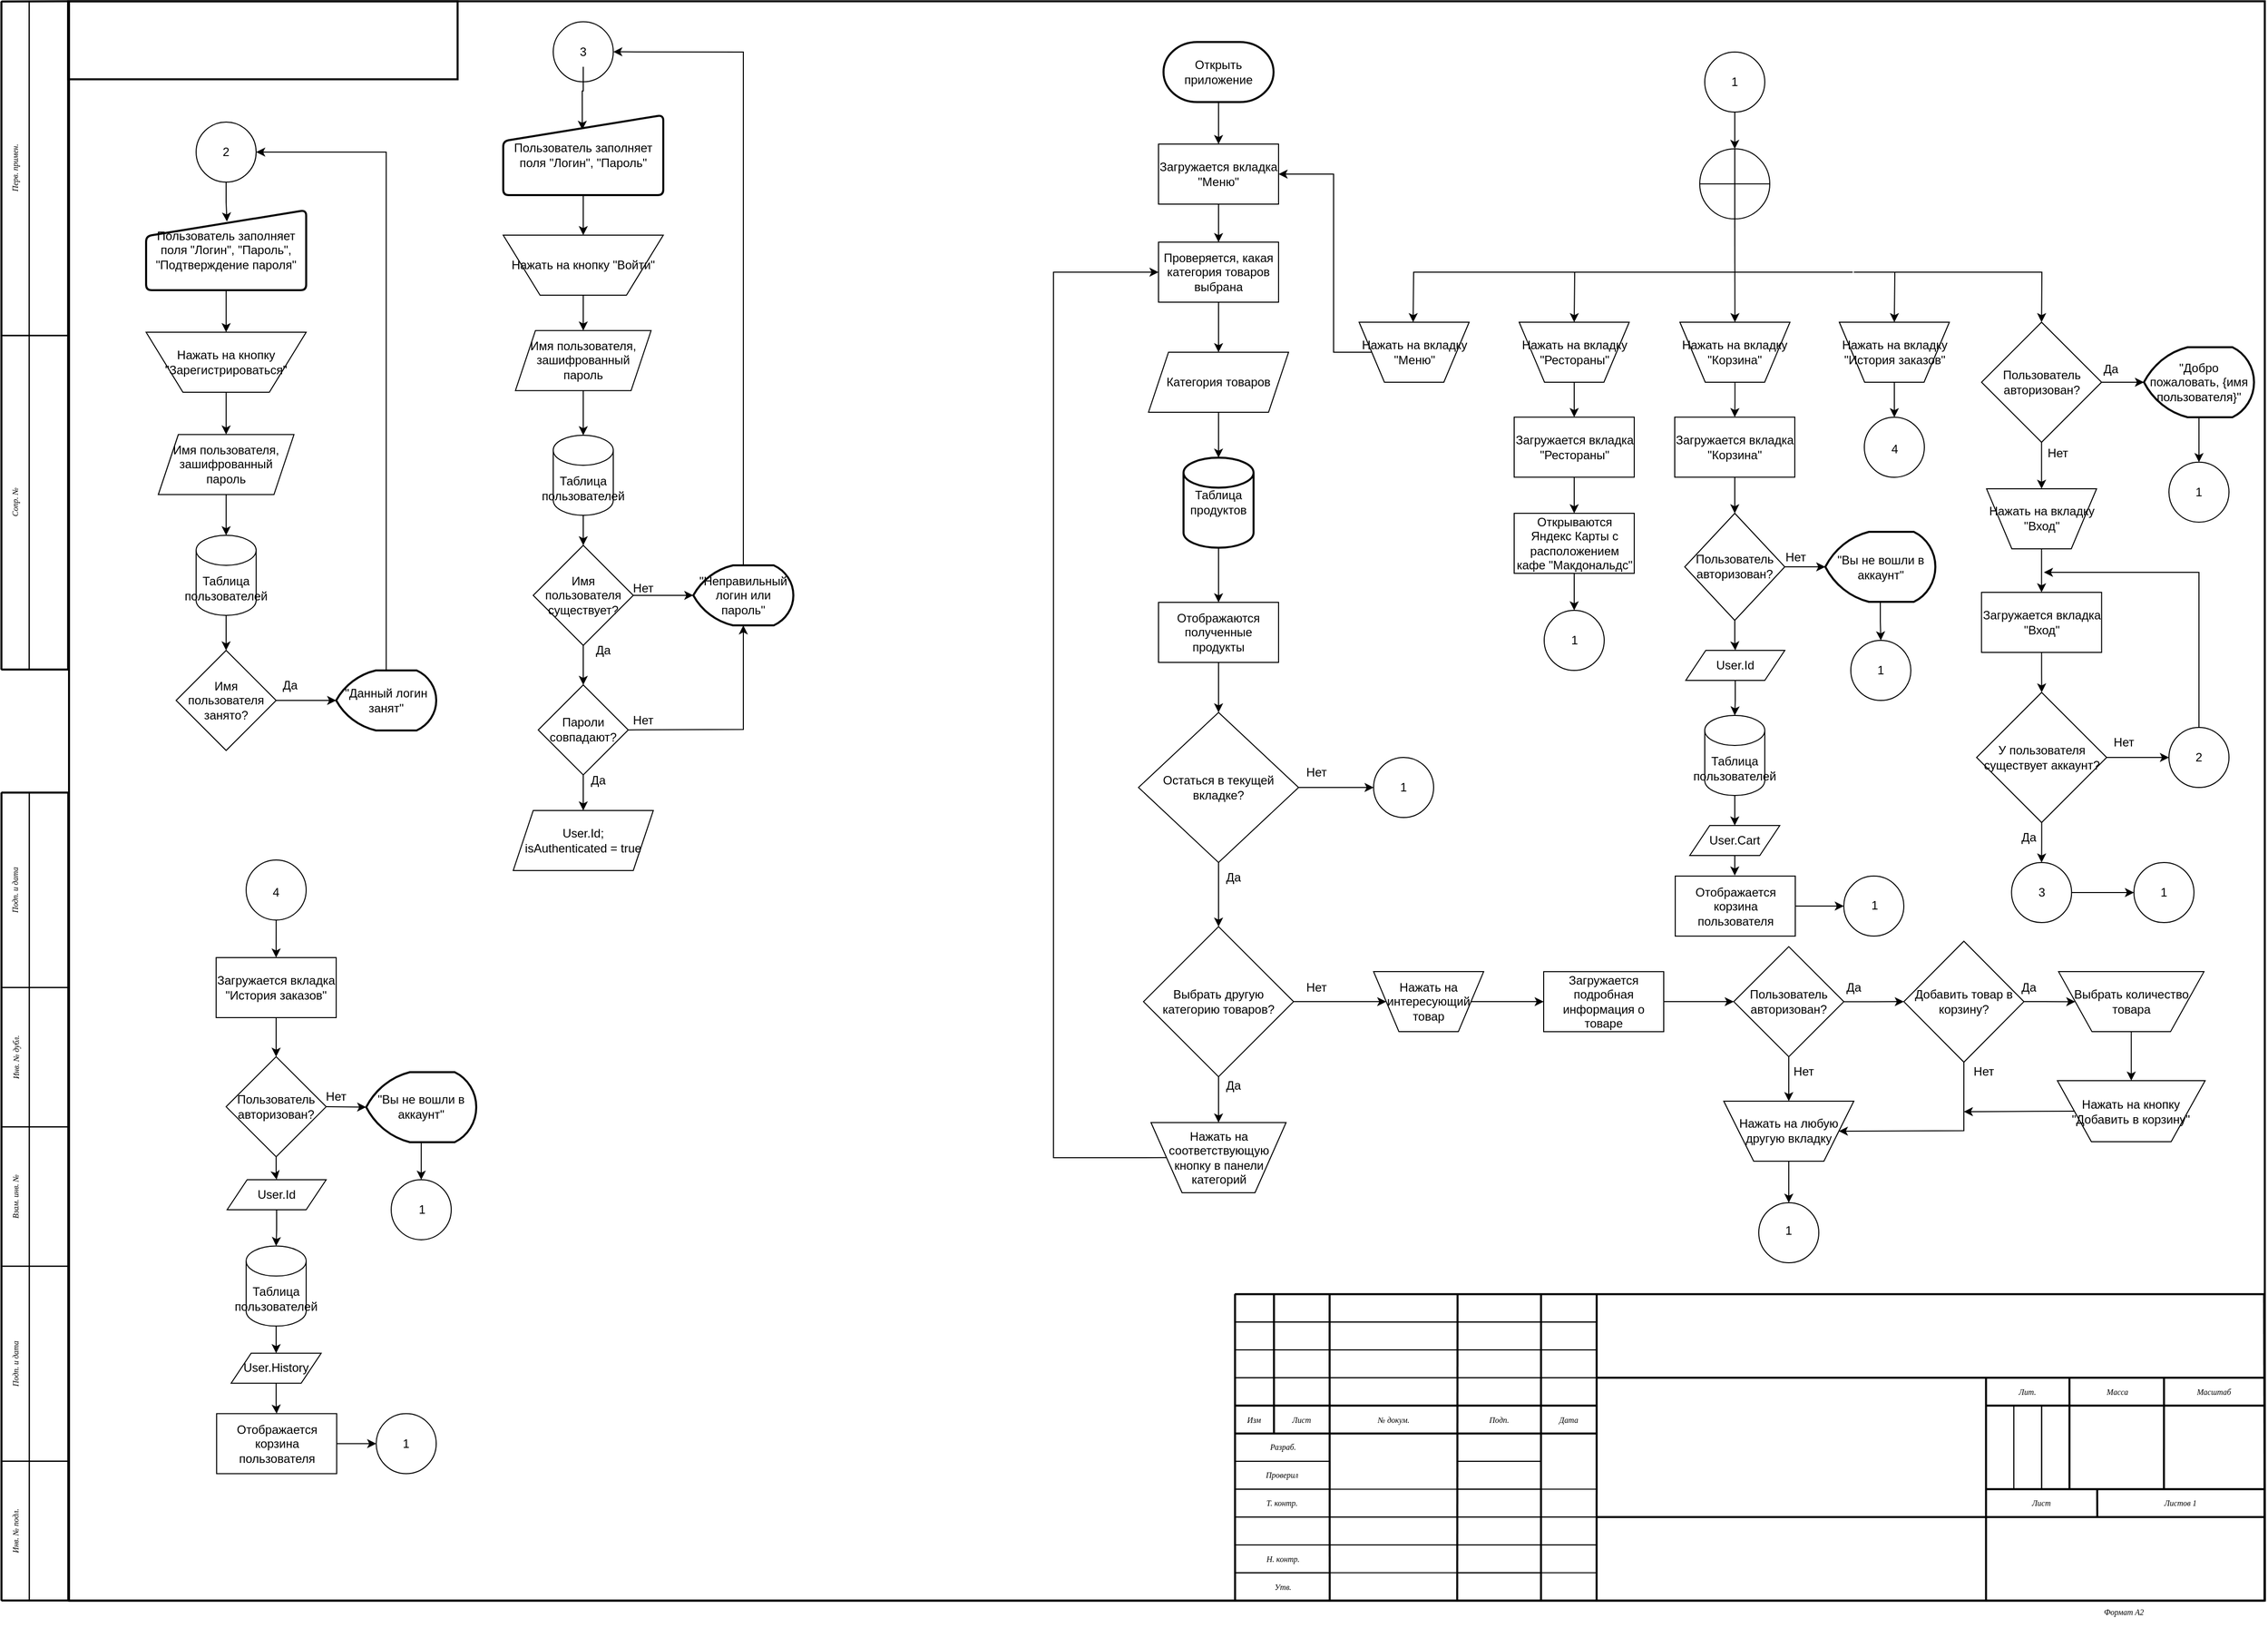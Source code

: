 <mxfile version="27.0.9">
  <diagram name="A2 Форма 1" id="mu3jdlEi9F9O-sjriKfU">
    <mxGraphModel dx="4084" dy="877" grid="1" gridSize="10" guides="1" tooltips="1" connect="1" arrows="1" fold="1" page="1" pageScale="1" pageWidth="827" pageHeight="1169" math="0" shadow="0">
      <root>
        <mxCell id="0" />
        <mxCell id="1" parent="0" />
        <mxCell id="6nzBXGpNkiS_T46_idPR-1" value="" style="rounded=0;whiteSpace=wrap;html=1;strokeWidth=2;fillColor=none;fontSize=8;labelBackgroundColor=none;" vertex="1" parent="1">
          <mxGeometry x="-2224.0" y="29.268" width="2194.791" height="1598.405" as="geometry" />
        </mxCell>
        <object placeholder="BlueprintName" placeholders="1" id="6nzBXGpNkiS_T46_idPR-2">
          <mxCell style="rounded=0;whiteSpace=wrap;html=1;strokeWidth=2;fillColor=none;fontFamily=GOSTRUS Type A;fontSize=8;rotation=-180;labelBackgroundColor=none;" vertex="1" parent="1">
            <mxGeometry x="-2224.8" y="29.268" width="389.199" height="77.971" as="geometry" />
          </mxCell>
        </object>
        <mxCell id="6nzBXGpNkiS_T46_idPR-3" value="" style="rounded=0;whiteSpace=wrap;html=1;strokeWidth=1;fillColor=none;fontFamily=GOSTRUS Type A;fontSize=8;labelBackgroundColor=none;" vertex="1" parent="1">
          <mxGeometry x="-1058.53" y="1321.348" width="1028.598" height="306.314" as="geometry" />
        </mxCell>
        <mxCell id="6nzBXGpNkiS_T46_idPR-4" value="" style="rounded=0;whiteSpace=wrap;html=1;strokeWidth=1;fillColor=none;fontFamily=GOSTRUS Type A;fontSize=8;labelBackgroundColor=none;" vertex="1" parent="1">
          <mxGeometry x="-1058.516" y="1321.348" width="38.92" height="27.847" as="geometry" />
        </mxCell>
        <mxCell id="6nzBXGpNkiS_T46_idPR-5" value="" style="rounded=0;whiteSpace=wrap;html=1;strokeWidth=1;fillColor=none;fontFamily=GOSTRUS Type A;fontSize=8;labelBackgroundColor=none;" vertex="1" parent="1">
          <mxGeometry x="-1058.52" y="1349.197" width="38.92" height="27.847" as="geometry" />
        </mxCell>
        <mxCell id="6nzBXGpNkiS_T46_idPR-6" value="" style="rounded=0;whiteSpace=wrap;html=1;strokeWidth=1;fillColor=none;fontFamily=GOSTRUS Type A;fontSize=8;labelBackgroundColor=none;" vertex="1" parent="1">
          <mxGeometry x="-1058.506" y="1377.037" width="38.92" height="27.847" as="geometry" />
        </mxCell>
        <mxCell id="6nzBXGpNkiS_T46_idPR-7" value="" style="rounded=0;whiteSpace=wrap;html=1;strokeWidth=1;fillColor=none;fontFamily=GOSTRUS Type A;fontSize=8;labelBackgroundColor=none;" vertex="1" parent="1">
          <mxGeometry x="-1058.51" y="1404.887" width="38.92" height="27.847" as="geometry" />
        </mxCell>
        <mxCell id="6nzBXGpNkiS_T46_idPR-8" value="Изм" style="rounded=0;whiteSpace=wrap;html=1;strokeWidth=1;fillColor=none;fontFamily=GOSTRUS Type A;fontStyle=2;fontSize=8;labelBackgroundColor=none;" vertex="1" parent="1">
          <mxGeometry x="-1058.514" y="1432.736" width="38.92" height="27.847" as="geometry" />
        </mxCell>
        <mxCell id="6nzBXGpNkiS_T46_idPR-9" value="" style="rounded=0;whiteSpace=wrap;html=1;strokeWidth=1;fillColor=none;fontFamily=GOSTRUS Type A;fontSize=8;labelBackgroundColor=none;" vertex="1" parent="1">
          <mxGeometry x="-1019.585" y="1321.343" width="55.6" height="27.847" as="geometry" />
        </mxCell>
        <mxCell id="6nzBXGpNkiS_T46_idPR-10" value="" style="rounded=0;whiteSpace=wrap;html=1;strokeWidth=1;fillColor=none;fontFamily=GOSTRUS Type A;fontSize=8;labelBackgroundColor=none;" vertex="1" parent="1">
          <mxGeometry x="-1019.589" y="1349.193" width="55.6" height="27.847" as="geometry" />
        </mxCell>
        <mxCell id="6nzBXGpNkiS_T46_idPR-11" value="" style="rounded=0;whiteSpace=wrap;html=1;strokeWidth=1;fillColor=none;fontFamily=GOSTRUS Type A;fontSize=8;labelBackgroundColor=none;" vertex="1" parent="1">
          <mxGeometry x="-1019.575" y="1377.033" width="55.6" height="27.847" as="geometry" />
        </mxCell>
        <mxCell id="6nzBXGpNkiS_T46_idPR-12" value="" style="rounded=0;whiteSpace=wrap;html=1;strokeWidth=1;fillColor=none;fontFamily=GOSTRUS Type A;fontSize=8;labelBackgroundColor=none;" vertex="1" parent="1">
          <mxGeometry x="-1019.579" y="1404.882" width="55.6" height="27.847" as="geometry" />
        </mxCell>
        <mxCell id="6nzBXGpNkiS_T46_idPR-13" value="Лист" style="rounded=0;whiteSpace=wrap;html=1;strokeWidth=1;fillColor=none;fontFamily=GOSTRUS Type A;fontStyle=2;fontSize=8;labelBackgroundColor=none;" vertex="1" parent="1">
          <mxGeometry x="-1019.583" y="1432.732" width="55.6" height="27.847" as="geometry" />
        </mxCell>
        <mxCell id="6nzBXGpNkiS_T46_idPR-14" value="" style="rounded=0;whiteSpace=wrap;html=1;strokeWidth=1;fillColor=none;fontFamily=GOSTRUS Type A;fontSize=8;labelBackgroundColor=none;" vertex="1" parent="1">
          <mxGeometry x="-963.975" y="1321.353" width="127.88" height="27.847" as="geometry" />
        </mxCell>
        <mxCell id="6nzBXGpNkiS_T46_idPR-15" value="" style="rounded=0;whiteSpace=wrap;html=1;strokeWidth=1;fillColor=none;fontFamily=GOSTRUS Type A;fontSize=8;labelBackgroundColor=none;" vertex="1" parent="1">
          <mxGeometry x="-963.979" y="1349.203" width="127.88" height="27.847" as="geometry" />
        </mxCell>
        <mxCell id="6nzBXGpNkiS_T46_idPR-16" value="" style="rounded=0;whiteSpace=wrap;html=1;strokeWidth=1;fillColor=none;fontFamily=GOSTRUS Type A;fontSize=8;labelBackgroundColor=none;" vertex="1" parent="1">
          <mxGeometry x="-963.965" y="1377.043" width="127.88" height="27.847" as="geometry" />
        </mxCell>
        <mxCell id="6nzBXGpNkiS_T46_idPR-17" value="" style="rounded=0;whiteSpace=wrap;html=1;strokeWidth=1;fillColor=none;fontFamily=GOSTRUS Type A;fontSize=8;labelBackgroundColor=none;" vertex="1" parent="1">
          <mxGeometry x="-963.969" y="1404.892" width="127.88" height="27.847" as="geometry" />
        </mxCell>
        <mxCell id="6nzBXGpNkiS_T46_idPR-18" value="№ докум." style="rounded=0;whiteSpace=wrap;html=1;strokeWidth=1;fillColor=none;fontFamily=GOSTRUS Type A;fontStyle=2;fontSize=8;labelBackgroundColor=none;" vertex="1" parent="1">
          <mxGeometry x="-963.973" y="1432.742" width="127.88" height="27.847" as="geometry" />
        </mxCell>
        <mxCell id="6nzBXGpNkiS_T46_idPR-19" value="" style="rounded=0;whiteSpace=wrap;html=1;strokeWidth=1;fillColor=none;fontFamily=GOSTRUS Type A;fontSize=8;labelBackgroundColor=none;" vertex="1" parent="1">
          <mxGeometry x="-836.087" y="1321.349" width="83.4" height="27.847" as="geometry" />
        </mxCell>
        <mxCell id="6nzBXGpNkiS_T46_idPR-20" value="" style="rounded=0;whiteSpace=wrap;html=1;strokeWidth=1;fillColor=none;fontFamily=GOSTRUS Type A;fontSize=8;labelBackgroundColor=none;" vertex="1" parent="1">
          <mxGeometry x="-836.091" y="1349.199" width="83.4" height="27.847" as="geometry" />
        </mxCell>
        <mxCell id="6nzBXGpNkiS_T46_idPR-21" value="" style="rounded=0;whiteSpace=wrap;html=1;strokeWidth=1;fillColor=none;fontFamily=GOSTRUS Type A;fontSize=8;labelBackgroundColor=none;" vertex="1" parent="1">
          <mxGeometry x="-836.077" y="1377.038" width="83.4" height="27.847" as="geometry" />
        </mxCell>
        <mxCell id="6nzBXGpNkiS_T46_idPR-22" value="" style="rounded=0;whiteSpace=wrap;html=1;strokeWidth=1;fillColor=none;fontFamily=GOSTRUS Type A;fontSize=8;labelBackgroundColor=none;" vertex="1" parent="1">
          <mxGeometry x="-836.081" y="1404.888" width="83.4" height="27.847" as="geometry" />
        </mxCell>
        <mxCell id="6nzBXGpNkiS_T46_idPR-23" value="Подп." style="rounded=0;whiteSpace=wrap;html=1;strokeWidth=1;fillColor=none;fontFamily=GOSTRUS Type A;fontStyle=2;fontSize=8;labelBackgroundColor=none;" vertex="1" parent="1">
          <mxGeometry x="-836.085" y="1432.738" width="83.4" height="27.847" as="geometry" />
        </mxCell>
        <mxCell id="6nzBXGpNkiS_T46_idPR-24" value="" style="rounded=0;whiteSpace=wrap;html=1;strokeWidth=1;fillColor=none;fontFamily=GOSTRUS Type A;fontSize=8;labelBackgroundColor=none;" vertex="1" parent="1">
          <mxGeometry x="-836.077" y="1460.572" width="83.4" height="27.847" as="geometry" />
        </mxCell>
        <mxCell id="6nzBXGpNkiS_T46_idPR-25" value="" style="rounded=0;whiteSpace=wrap;html=1;strokeWidth=1;fillColor=none;fontFamily=GOSTRUS Type A;fontSize=8;labelBackgroundColor=none;" vertex="1" parent="1">
          <mxGeometry x="-836.081" y="1488.421" width="83.4" height="27.847" as="geometry" />
        </mxCell>
        <mxCell id="6nzBXGpNkiS_T46_idPR-26" value="" style="rounded=0;whiteSpace=wrap;html=1;strokeWidth=1;fillColor=none;fontFamily=GOSTRUS Type A;fontSize=8;labelBackgroundColor=none;" vertex="1" parent="1">
          <mxGeometry x="-836.067" y="1516.261" width="83.4" height="27.847" as="geometry" />
        </mxCell>
        <mxCell id="6nzBXGpNkiS_T46_idPR-27" value="" style="rounded=0;whiteSpace=wrap;html=1;strokeWidth=1;fillColor=none;fontFamily=GOSTRUS Type A;fontSize=8;labelBackgroundColor=none;" vertex="1" parent="1">
          <mxGeometry x="-836.071" y="1544.11" width="83.4" height="27.847" as="geometry" />
        </mxCell>
        <mxCell id="6nzBXGpNkiS_T46_idPR-28" value="" style="rounded=0;whiteSpace=wrap;html=1;strokeWidth=1;fillColor=none;fontFamily=GOSTRUS Type A;fontSize=8;labelBackgroundColor=none;" vertex="1" parent="1">
          <mxGeometry x="-836.075" y="1571.96" width="83.4" height="27.847" as="geometry" />
        </mxCell>
        <mxCell id="6nzBXGpNkiS_T46_idPR-29" value="" style="rounded=0;whiteSpace=wrap;html=1;strokeWidth=1;fillColor=none;fontFamily=GOSTRUS Type A;fontSize=8;labelBackgroundColor=none;" vertex="1" parent="1">
          <mxGeometry x="-752.66" y="1321.355" width="55.6" height="27.847" as="geometry" />
        </mxCell>
        <mxCell id="6nzBXGpNkiS_T46_idPR-30" value="" style="rounded=0;whiteSpace=wrap;html=1;strokeWidth=1;fillColor=none;fontFamily=GOSTRUS Type A;fontSize=8;labelBackgroundColor=none;" vertex="1" parent="1">
          <mxGeometry x="-752.664" y="1349.204" width="55.6" height="27.847" as="geometry" />
        </mxCell>
        <mxCell id="6nzBXGpNkiS_T46_idPR-31" value="" style="rounded=0;whiteSpace=wrap;html=1;strokeWidth=1;fillColor=none;fontFamily=GOSTRUS Type A;fontSize=8;labelBackgroundColor=none;" vertex="1" parent="1">
          <mxGeometry x="-752.65" y="1377.044" width="55.6" height="27.847" as="geometry" />
        </mxCell>
        <mxCell id="6nzBXGpNkiS_T46_idPR-32" value="" style="rounded=0;whiteSpace=wrap;html=1;strokeWidth=1;fillColor=none;fontFamily=GOSTRUS Type A;fontSize=8;labelBackgroundColor=none;" vertex="1" parent="1">
          <mxGeometry x="-752.654" y="1404.894" width="55.6" height="27.847" as="geometry" />
        </mxCell>
        <mxCell id="6nzBXGpNkiS_T46_idPR-33" value="Дата" style="rounded=0;whiteSpace=wrap;html=1;strokeWidth=1;fillColor=none;fontFamily=GOSTRUS Type A;fontStyle=2;fontSize=8;labelBackgroundColor=none;" vertex="1" parent="1">
          <mxGeometry x="-752.658" y="1432.743" width="55.6" height="27.847" as="geometry" />
        </mxCell>
        <mxCell id="6nzBXGpNkiS_T46_idPR-34" value="" style="rounded=0;whiteSpace=wrap;html=1;strokeWidth=1;fillColor=none;fontFamily=GOSTRUS Type A;fontSize=8;labelBackgroundColor=none;" vertex="1" parent="1">
          <mxGeometry x="-752.64" y="1516.252" width="55.6" height="27.847" as="geometry" />
        </mxCell>
        <mxCell id="6nzBXGpNkiS_T46_idPR-35" value="" style="rounded=0;whiteSpace=wrap;html=1;strokeWidth=1;fillColor=none;fontFamily=GOSTRUS Type A;fontSize=8;labelBackgroundColor=none;" vertex="1" parent="1">
          <mxGeometry x="-752.644" y="1544.102" width="55.6" height="27.847" as="geometry" />
        </mxCell>
        <mxCell id="6nzBXGpNkiS_T46_idPR-36" value="" style="rounded=0;whiteSpace=wrap;html=1;strokeWidth=1;fillColor=none;fontFamily=GOSTRUS Type A;fontSize=8;labelBackgroundColor=none;" vertex="1" parent="1">
          <mxGeometry x="-752.649" y="1571.951" width="55.6" height="27.847" as="geometry" />
        </mxCell>
        <mxCell id="6nzBXGpNkiS_T46_idPR-37" value="" style="rounded=0;whiteSpace=wrap;html=1;strokeWidth=1;fillColor=none;fontFamily=GOSTRUS Type A;fontSize=8;labelBackgroundColor=none;" vertex="1" parent="1">
          <mxGeometry x="-836.037" y="1599.824" width="83.4" height="27.847" as="geometry" />
        </mxCell>
        <mxCell id="6nzBXGpNkiS_T46_idPR-38" value="Разраб." style="rounded=0;whiteSpace=wrap;html=1;strokeWidth=1;fillColor=none;fontFamily=GOSTRUS Type A;fontStyle=2;fontSize=8;labelBackgroundColor=none;" vertex="1" parent="1">
          <mxGeometry x="-1058.481" y="1460.567" width="94.52" height="27.847" as="geometry" />
        </mxCell>
        <mxCell id="6nzBXGpNkiS_T46_idPR-39" value="Проверил" style="rounded=0;whiteSpace=wrap;html=1;strokeWidth=1;fillColor=none;fontFamily=GOSTRUS Type A;fontStyle=2;fontSize=8;labelBackgroundColor=none;" vertex="1" parent="1">
          <mxGeometry x="-1058.527" y="1488.417" width="94.52" height="27.847" as="geometry" />
        </mxCell>
        <mxCell id="6nzBXGpNkiS_T46_idPR-40" value="Т. контр." style="rounded=0;whiteSpace=wrap;html=1;strokeWidth=1;fillColor=none;fontFamily=GOSTRUS Type A;fontStyle=2;fontSize=8;labelBackgroundColor=none;" vertex="1" parent="1">
          <mxGeometry x="-1058.531" y="1516.266" width="94.52" height="27.847" as="geometry" />
        </mxCell>
        <mxCell id="6nzBXGpNkiS_T46_idPR-41" value="" style="rounded=0;whiteSpace=wrap;html=1;strokeWidth=1;fillColor=none;fontFamily=GOSTRUS Type A;fontStyle=2;fontSize=8;labelBackgroundColor=none;" vertex="1" parent="1">
          <mxGeometry x="-1058.479" y="1544.116" width="94.52" height="27.847" as="geometry" />
        </mxCell>
        <mxCell id="6nzBXGpNkiS_T46_idPR-42" value="Н. контр." style="rounded=0;whiteSpace=wrap;html=1;strokeWidth=1;fillColor=none;fontFamily=GOSTRUS Type A;fontStyle=2;fontSize=8;labelBackgroundColor=none;" vertex="1" parent="1">
          <mxGeometry x="-1058.483" y="1571.98" width="94.52" height="27.847" as="geometry" />
        </mxCell>
        <mxCell id="6nzBXGpNkiS_T46_idPR-43" value="Утв." style="rounded=0;whiteSpace=wrap;html=1;strokeWidth=1;fillColor=none;fontFamily=GOSTRUS Type A;fontStyle=2;fontSize=8;labelBackgroundColor=none;" vertex="1" parent="1">
          <mxGeometry x="-1058.473" y="1599.829" width="94.52" height="27.847" as="geometry" />
        </mxCell>
        <mxCell id="6nzBXGpNkiS_T46_idPR-44" value="" style="rounded=0;whiteSpace=wrap;html=1;strokeWidth=1;fillColor=none;fontFamily=GOSTRUS Type A;fontSize=8;labelBackgroundColor=none;" vertex="1" parent="1">
          <mxGeometry x="-963.982" y="1544.134" width="127.88" height="27.847" as="geometry" />
        </mxCell>
        <mxCell id="6nzBXGpNkiS_T46_idPR-45" value="" style="rounded=0;whiteSpace=wrap;html=1;strokeWidth=1;fillColor=none;fontFamily=GOSTRUS Type A;fontSize=8;labelBackgroundColor=none;" vertex="1" parent="1">
          <mxGeometry x="-964.034" y="1516.285" width="127.88" height="27.847" as="geometry" />
        </mxCell>
        <mxCell id="6nzBXGpNkiS_T46_idPR-46" value="" style="rounded=0;whiteSpace=wrap;html=1;strokeWidth=1;fillColor=none;fontFamily=GOSTRUS Type A;fontSize=8;labelBackgroundColor=none;" vertex="1" parent="1">
          <mxGeometry x="-963.925" y="1571.946" width="127.88" height="27.847" as="geometry" />
        </mxCell>
        <object placeholders="1" placeholder="BlueprintName" id="6nzBXGpNkiS_T46_idPR-47">
          <mxCell style="rounded=0;whiteSpace=wrap;html=1;strokeWidth=1;fillColor=none;fontFamily=GOSTRUS Type A;fontSize=8;labelBackgroundColor=none;" vertex="1" parent="1">
            <mxGeometry x="-697.042" y="1321.359" width="667.199" height="83.54" as="geometry" />
          </mxCell>
        </object>
        <object placeholders="1" placeholder="ProductName" id="6nzBXGpNkiS_T46_idPR-48">
          <mxCell style="rounded=0;whiteSpace=wrap;html=1;strokeWidth=1;fillColor=none;fontFamily=GOSTRUS Type A;fontSize=8;labelBackgroundColor=none;" vertex="1" parent="1">
            <mxGeometry x="-697.046" y="1404.86" width="389.199" height="139.234" as="geometry" />
          </mxCell>
        </object>
        <object placeholders="1" placeholder="Material" id="6nzBXGpNkiS_T46_idPR-49">
          <mxCell style="rounded=0;whiteSpace=wrap;html=1;strokeWidth=1;fillColor=none;fontFamily=GOSTRUS Type A;fontSize=8;labelBackgroundColor=none;" vertex="1" parent="1">
            <mxGeometry x="-697.092" y="1544.096" width="389.199" height="83.54" as="geometry" />
          </mxCell>
        </object>
        <object placeholders="1" placeholder="Manufacturer" label="" id="6nzBXGpNkiS_T46_idPR-50">
          <mxCell style="rounded=0;whiteSpace=wrap;html=1;strokeWidth=1;fillColor=none;fontFamily=GOSTRUS Type A;fontSize=8;labelBackgroundColor=none;" vertex="1" parent="1">
            <mxGeometry x="-307.841" y="1544.134" width="277.999" height="83.54" as="geometry" />
          </mxCell>
        </object>
        <object label="Лист" placeholders="1" id="6nzBXGpNkiS_T46_idPR-51">
          <mxCell style="rounded=0;whiteSpace=wrap;html=1;strokeWidth=1;fillColor=none;fontFamily=GOSTRUS Type A;fontStyle=2;fontSize=8;labelBackgroundColor=none;" vertex="1" parent="1">
            <mxGeometry x="-307.845" y="1516.234" width="111.2" height="27.847" as="geometry" />
          </mxCell>
        </object>
        <mxCell id="6nzBXGpNkiS_T46_idPR-52" value="Листов 1" style="rounded=0;whiteSpace=wrap;html=1;strokeWidth=1;fillColor=none;fontFamily=GOSTRUS Type A;fontStyle=2;fontSize=8;labelBackgroundColor=none;" vertex="1" parent="1">
          <mxGeometry x="-196.734" y="1516.286" width="166.8" height="27.847" as="geometry" />
        </mxCell>
        <mxCell id="6nzBXGpNkiS_T46_idPR-53" value="Масштаб" style="rounded=0;whiteSpace=wrap;html=1;strokeWidth=1;fillColor=none;fontFamily=GOSTRUS Type A;fontStyle=2;fontSize=8;labelBackgroundColor=none;" vertex="1" parent="1">
          <mxGeometry x="-129.926" y="1404.867" width="100.08" height="27.847" as="geometry" />
        </mxCell>
        <mxCell id="6nzBXGpNkiS_T46_idPR-54" value="Масса" style="rounded=0;whiteSpace=wrap;html=1;strokeWidth=1;fillColor=none;fontFamily=GOSTRUS Type A;fontStyle=2;fontSize=8;labelBackgroundColor=none;" vertex="1" parent="1">
          <mxGeometry x="-224.451" y="1404.905" width="94.52" height="27.847" as="geometry" />
        </mxCell>
        <mxCell id="6nzBXGpNkiS_T46_idPR-55" value="Лит." style="rounded=0;whiteSpace=wrap;html=1;strokeWidth=1;fillColor=none;fontFamily=GOSTRUS Type A;fontStyle=2;fontSize=8;labelBackgroundColor=none;" vertex="1" parent="1">
          <mxGeometry x="-307.848" y="1404.858" width="83.4" height="27.847" as="geometry" />
        </mxCell>
        <mxCell id="6nzBXGpNkiS_T46_idPR-56" value="" style="rounded=0;whiteSpace=wrap;html=1;strokeWidth=1;fillColor=none;fontFamily=GOSTRUS Type A;fontSize=8;labelBackgroundColor=none;" vertex="1" parent="1">
          <mxGeometry x="-307.895" y="1432.75" width="83.4" height="83.54" as="geometry" />
        </mxCell>
        <mxCell id="6nzBXGpNkiS_T46_idPR-57" value="" style="rounded=0;whiteSpace=wrap;html=1;strokeWidth=1;fillColor=none;fontFamily=GOSTRUS Type A;fontSize=8;labelBackgroundColor=none;" vertex="1" parent="1">
          <mxGeometry x="-224.441" y="1432.698" width="94.52" height="83.54" as="geometry" />
        </mxCell>
        <object placeholders="1" placeholder="Scale" id="6nzBXGpNkiS_T46_idPR-58">
          <mxCell style="rounded=0;whiteSpace=wrap;html=1;strokeWidth=1;fillColor=none;fontFamily=GOSTRUS Type A;fontSize=8;labelBackgroundColor=none;" vertex="1" parent="1">
            <mxGeometry x="-130.015" y="1432.702" width="100.08" height="83.54" as="geometry" />
          </mxCell>
        </object>
        <mxCell id="6nzBXGpNkiS_T46_idPR-59" value="" style="rounded=0;whiteSpace=wrap;html=1;strokeWidth=1;fillColor=none;fontFamily=GOSTRUS Type A;fontSize=8;labelBackgroundColor=none;" vertex="1" parent="1">
          <mxGeometry x="-307.842" y="1432.689" width="27.8" height="83.54" as="geometry" />
        </mxCell>
        <mxCell id="6nzBXGpNkiS_T46_idPR-60" value="" style="rounded=0;whiteSpace=wrap;html=1;strokeWidth=1;fillColor=none;fontFamily=GOSTRUS Type A;fontSize=8;labelBackgroundColor=none;" vertex="1" parent="1">
          <mxGeometry x="-280.096" y="1432.756" width="27.8" height="83.54" as="geometry" />
        </mxCell>
        <mxCell id="6nzBXGpNkiS_T46_idPR-61" value="" style="rounded=0;whiteSpace=wrap;html=1;strokeWidth=1;fillColor=none;fontFamily=GOSTRUS Type A;fontSize=8;labelBackgroundColor=none;" vertex="1" parent="1">
          <mxGeometry x="-252.237" y="1432.752" width="27.8" height="83.54" as="geometry" />
        </mxCell>
        <mxCell id="6nzBXGpNkiS_T46_idPR-62" value="Формат А2" style="text;html=1;strokeColor=none;fillColor=none;align=center;verticalAlign=middle;whiteSpace=wrap;rounded=0;fontFamily=GOSTRUS Type A;fontSize=8;fontStyle=2;labelBackgroundColor=none;" vertex="1" parent="1">
          <mxGeometry x="-309.332" y="1624.986" width="277.985" height="28.292" as="geometry" />
        </mxCell>
        <mxCell id="6nzBXGpNkiS_T46_idPR-63" value="" style="group;fontSize=8;labelBackgroundColor=none;" vertex="1" connectable="0" parent="1">
          <mxGeometry x="-836.437" y="1544.088" width="639.791" height="82.723" as="geometry" />
        </mxCell>
        <mxCell id="6nzBXGpNkiS_T46_idPR-64" value="" style="endArrow=none;html=1;strokeWidth=2;entryX=0;entryY=0;entryDx=0;entryDy=0;fontFamily=GOSTRUS Type A;fontSize=8;labelBackgroundColor=none;fontColor=default;" edge="1" parent="6nzBXGpNkiS_T46_idPR-63" target="6nzBXGpNkiS_T46_idPR-19">
          <mxGeometry width="50" height="50" relative="1" as="geometry">
            <mxPoint y="82.723" as="sourcePoint" />
            <mxPoint x="269.738" y="-163.421" as="targetPoint" />
          </mxGeometry>
        </mxCell>
        <mxCell id="6nzBXGpNkiS_T46_idPR-65" value="" style="endArrow=none;html=1;strokeWidth=2;entryX=0;entryY=0;entryDx=0;entryDy=0;exitX=0;exitY=0;exitDx=0;exitDy=0;fontFamily=GOSTRUS Type A;fontSize=8;labelBackgroundColor=none;fontColor=default;" edge="1" parent="6nzBXGpNkiS_T46_idPR-63" target="6nzBXGpNkiS_T46_idPR-52">
          <mxGeometry width="50" height="50" relative="1" as="geometry">
            <mxPoint x="639.791" as="sourcePoint" />
            <mxPoint x="402.488" y="-101.178" as="targetPoint" />
          </mxGeometry>
        </mxCell>
        <mxCell id="6nzBXGpNkiS_T46_idPR-66" value="Перв. примен." style="rounded=0;whiteSpace=wrap;html=1;strokeWidth=1;fillColor=none;fontFamily=GOSTRUS Type A;fontSize=8;rotation=-90;fontStyle=2;labelBackgroundColor=none;" vertex="1" parent="1">
          <mxGeometry x="-2444.467" y="182.365" width="333.599" height="27.847" as="geometry" />
        </mxCell>
        <mxCell id="6nzBXGpNkiS_T46_idPR-67" value="Сопр. №" style="rounded=0;whiteSpace=wrap;html=1;strokeWidth=1;fillColor=none;fontFamily=GOSTRUS Type A;fontSize=8;rotation=-90;fontStyle=2;labelBackgroundColor=none;" vertex="1" parent="1">
          <mxGeometry x="-2444.471" y="516.451" width="333.599" height="27.847" as="geometry" />
        </mxCell>
        <mxCell id="6nzBXGpNkiS_T46_idPR-68" value="" style="rounded=0;whiteSpace=wrap;html=1;strokeWidth=1;fillColor=none;fontFamily=GOSTRUS Type A;fontSize=8;rotation=-90;labelBackgroundColor=none;" vertex="1" parent="1">
          <mxGeometry x="-2411.199" y="510.888" width="333.599" height="38.985" as="geometry" />
        </mxCell>
        <mxCell id="6nzBXGpNkiS_T46_idPR-69" value="" style="rounded=0;whiteSpace=wrap;html=1;strokeWidth=1;fillColor=none;fontFamily=GOSTRUS Type A;fontSize=8;rotation=-90;labelBackgroundColor=none;" vertex="1" parent="1">
          <mxGeometry x="-2411.203" y="176.798" width="333.599" height="38.985" as="geometry" />
        </mxCell>
        <mxCell id="6nzBXGpNkiS_T46_idPR-70" value="" style="endArrow=none;html=1;fontSize=8;strokeWidth=2;entryX=1;entryY=1;entryDx=0;entryDy=0;exitX=1;exitY=0;exitDx=0;exitDy=0;labelBackgroundColor=none;fontColor=default;" edge="1" parent="1" source="6nzBXGpNkiS_T46_idPR-66" target="6nzBXGpNkiS_T46_idPR-2">
          <mxGeometry width="50" height="50" relative="1" as="geometry">
            <mxPoint x="-2254.09" y="154.193" as="sourcePoint" />
            <mxPoint x="-2183.478" y="83.462" as="targetPoint" />
          </mxGeometry>
        </mxCell>
        <mxCell id="6nzBXGpNkiS_T46_idPR-71" value="" style="endArrow=none;html=1;fontSize=8;strokeWidth=2;exitX=1;exitY=0;exitDx=0;exitDy=0;entryX=0;entryY=0;entryDx=0;entryDy=0;labelBackgroundColor=none;fontColor=default;" edge="1" parent="1" source="6nzBXGpNkiS_T46_idPR-66" target="6nzBXGpNkiS_T46_idPR-67">
          <mxGeometry width="50" height="50" relative="1" as="geometry">
            <mxPoint x="-2254.09" y="154.193" as="sourcePoint" />
            <mxPoint x="-2183.478" y="83.462" as="targetPoint" />
          </mxGeometry>
        </mxCell>
        <mxCell id="6nzBXGpNkiS_T46_idPR-72" value="" style="endArrow=none;html=1;fontSize=8;strokeWidth=2;exitX=0;exitY=0;exitDx=0;exitDy=0;entryX=0;entryY=1;entryDx=0;entryDy=0;labelBackgroundColor=none;fontColor=default;" edge="1" parent="1" source="6nzBXGpNkiS_T46_idPR-67" target="6nzBXGpNkiS_T46_idPR-68">
          <mxGeometry width="50" height="50" relative="1" as="geometry">
            <mxPoint x="-2254.09" y="683.26" as="sourcePoint" />
            <mxPoint x="-2183.478" y="612.529" as="targetPoint" />
          </mxGeometry>
        </mxCell>
        <mxCell id="6nzBXGpNkiS_T46_idPR-73" value="" style="endArrow=none;html=1;fontSize=8;strokeWidth=2;exitX=0;exitY=1;exitDx=0;exitDy=0;entryX=1;entryY=1;entryDx=0;entryDy=0;labelBackgroundColor=none;fontColor=default;" edge="1" parent="1" source="6nzBXGpNkiS_T46_idPR-68" target="6nzBXGpNkiS_T46_idPR-69">
          <mxGeometry width="50" height="50" relative="1" as="geometry">
            <mxPoint x="-2254.09" y="683.26" as="sourcePoint" />
            <mxPoint x="-2183.478" y="612.529" as="targetPoint" />
          </mxGeometry>
        </mxCell>
        <mxCell id="6nzBXGpNkiS_T46_idPR-74" value="Инв. № подл." style="rounded=0;whiteSpace=wrap;html=1;strokeWidth=1;fillColor=none;fontFamily=GOSTRUS Type A;fontSize=8;rotation=-90;fontStyle=2;labelBackgroundColor=none;" vertex="1" parent="1">
          <mxGeometry x="-2347.107" y="1544.034" width="139.0" height="27.847" as="geometry" />
        </mxCell>
        <mxCell id="6nzBXGpNkiS_T46_idPR-75" value="Взам. инв. №" style="rounded=0;whiteSpace=wrap;html=1;strokeWidth=1;fillColor=none;fontFamily=GOSTRUS Type A;fontSize=8;rotation=-90;fontStyle=2;labelBackgroundColor=none;" vertex="1" parent="1">
          <mxGeometry x="-2347.112" y="1209.869" width="139.0" height="27.847" as="geometry" />
        </mxCell>
        <mxCell id="6nzBXGpNkiS_T46_idPR-76" value="Инв. № дубл." style="rounded=0;whiteSpace=wrap;html=1;strokeWidth=1;fillColor=none;fontFamily=GOSTRUS Type A;fontSize=8;rotation=-90;fontStyle=2;labelBackgroundColor=none;" vertex="1" parent="1">
          <mxGeometry x="-2347.116" y="1070.638" width="139.0" height="27.847" as="geometry" />
        </mxCell>
        <mxCell id="6nzBXGpNkiS_T46_idPR-77" value="Подп. и дата" style="rounded=0;whiteSpace=wrap;html=1;strokeWidth=1;fillColor=none;fontFamily=GOSTRUS Type A;fontSize=8;rotation=-90;fontStyle=2;labelBackgroundColor=none;" vertex="1" parent="1">
          <mxGeometry x="-2374.913" y="903.553" width="194.6" height="27.847" as="geometry" />
        </mxCell>
        <mxCell id="6nzBXGpNkiS_T46_idPR-78" value="Подп. и дата" style="rounded=0;whiteSpace=wrap;html=1;strokeWidth=1;fillColor=none;fontFamily=GOSTRUS Type A;fontSize=8;rotation=-90;fontStyle=2;labelBackgroundColor=none;" vertex="1" parent="1">
          <mxGeometry x="-2374.903" y="1376.951" width="194.6" height="27.847" as="geometry" />
        </mxCell>
        <mxCell id="6nzBXGpNkiS_T46_idPR-79" value="" style="rounded=0;whiteSpace=wrap;html=1;strokeWidth=1;fillColor=none;fontFamily=GOSTRUS Type A;fontSize=8;rotation=-90;labelBackgroundColor=none;" vertex="1" parent="1">
          <mxGeometry x="-2313.754" y="1538.47" width="139.0" height="38.985" as="geometry" />
        </mxCell>
        <mxCell id="6nzBXGpNkiS_T46_idPR-80" value="" style="rounded=0;whiteSpace=wrap;html=1;strokeWidth=1;fillColor=none;fontFamily=GOSTRUS Type A;fontSize=8;rotation=-90;labelBackgroundColor=none;" vertex="1" parent="1">
          <mxGeometry x="-2313.759" y="1204.305" width="139.0" height="38.985" as="geometry" />
        </mxCell>
        <mxCell id="6nzBXGpNkiS_T46_idPR-81" value="" style="rounded=0;whiteSpace=wrap;html=1;strokeWidth=1;fillColor=none;fontFamily=GOSTRUS Type A;fontSize=8;rotation=-90;labelBackgroundColor=none;" vertex="1" parent="1">
          <mxGeometry x="-2313.763" y="1065.074" width="139.0" height="38.985" as="geometry" />
        </mxCell>
        <mxCell id="6nzBXGpNkiS_T46_idPR-82" value="" style="rounded=0;whiteSpace=wrap;html=1;strokeWidth=1;fillColor=none;fontFamily=GOSTRUS Type A;fontSize=8;rotation=-90;labelBackgroundColor=none;" vertex="1" parent="1">
          <mxGeometry x="-2341.56" y="897.989" width="194.6" height="38.985" as="geometry" />
        </mxCell>
        <mxCell id="6nzBXGpNkiS_T46_idPR-83" value="" style="rounded=0;whiteSpace=wrap;html=1;strokeWidth=1;fillColor=none;fontFamily=GOSTRUS Type A;fontSize=8;rotation=-90;labelBackgroundColor=none;" vertex="1" parent="1">
          <mxGeometry x="-2341.55" y="1371.387" width="194.6" height="38.985" as="geometry" />
        </mxCell>
        <mxCell id="6nzBXGpNkiS_T46_idPR-84" value="" style="endArrow=none;html=1;fontSize=8;strokeWidth=2;entryX=1;entryY=1;entryDx=0;entryDy=0;exitX=0;exitY=1;exitDx=0;exitDy=0;labelBackgroundColor=none;fontColor=default;" edge="1" parent="1" source="6nzBXGpNkiS_T46_idPR-79" target="6nzBXGpNkiS_T46_idPR-82">
          <mxGeometry width="50" height="50" relative="1" as="geometry">
            <mxPoint x="-2214.547" y="1312.765" as="sourcePoint" />
            <mxPoint x="-2143.935" y="1242.034" as="targetPoint" />
          </mxGeometry>
        </mxCell>
        <mxCell id="6nzBXGpNkiS_T46_idPR-85" value="" style="endArrow=none;html=1;fontSize=8;strokeWidth=2;exitX=0;exitY=1;exitDx=0;exitDy=0;entryX=0;entryY=0;entryDx=0;entryDy=0;labelBackgroundColor=none;fontColor=default;" edge="1" parent="1" source="6nzBXGpNkiS_T46_idPR-79" target="6nzBXGpNkiS_T46_idPR-74">
          <mxGeometry width="50" height="50" relative="1" as="geometry">
            <mxPoint x="-2214.547" y="1312.765" as="sourcePoint" />
            <mxPoint x="-2143.935" y="1242.034" as="targetPoint" />
          </mxGeometry>
        </mxCell>
        <mxCell id="6nzBXGpNkiS_T46_idPR-86" value="" style="endArrow=none;html=1;fontSize=8;strokeWidth=2;exitX=0;exitY=0;exitDx=0;exitDy=0;entryX=1;entryY=0;entryDx=0;entryDy=0;fontStyle=2;labelBackgroundColor=none;fontColor=default;" edge="1" parent="1" source="6nzBXGpNkiS_T46_idPR-74" target="6nzBXGpNkiS_T46_idPR-77">
          <mxGeometry width="50" height="50" relative="1" as="geometry">
            <mxPoint x="-2208.898" y="1546.177" as="sourcePoint" />
            <mxPoint x="-2138.286" y="1475.446" as="targetPoint" />
          </mxGeometry>
        </mxCell>
        <mxCell id="6nzBXGpNkiS_T46_idPR-87" value="" style="endArrow=none;html=1;fontSize=8;strokeWidth=2;exitX=1;exitY=0;exitDx=0;exitDy=0;entryX=1;entryY=1;entryDx=0;entryDy=0;labelBackgroundColor=none;fontColor=default;" edge="1" parent="1" source="6nzBXGpNkiS_T46_idPR-77" target="6nzBXGpNkiS_T46_idPR-82">
          <mxGeometry width="50" height="50" relative="1" as="geometry">
            <mxPoint x="-2265.388" y="878.478" as="sourcePoint" />
            <mxPoint x="-2237.143" y="819.064" as="targetPoint" />
          </mxGeometry>
        </mxCell>
        <mxCell id="6nzBXGpNkiS_T46_idPR-88" value="" style="endArrow=none;html=1;strokeWidth=2;exitX=0;exitY=1;exitDx=0;exitDy=0;entryX=1;entryY=1;entryDx=0;entryDy=0;fontFamily=GOSTRUS Type A;fontSize=8;labelBackgroundColor=none;fontColor=default;" edge="1" parent="1" source="6nzBXGpNkiS_T46_idPR-1" target="6nzBXGpNkiS_T46_idPR-3">
          <mxGeometry width="50" height="50" relative="1" as="geometry">
            <mxPoint x="-596.356" y="1418.862" as="sourcePoint" />
            <mxPoint x="-525.744" y="1348.131" as="targetPoint" />
          </mxGeometry>
        </mxCell>
        <mxCell id="6nzBXGpNkiS_T46_idPR-89" value="" style="endArrow=none;html=1;strokeWidth=2;entryX=0;entryY=0;entryDx=0;entryDy=0;exitX=1;exitY=1;exitDx=0;exitDy=0;fontFamily=GOSTRUS Type A;fontSize=8;labelBackgroundColor=none;fontColor=default;" edge="1" parent="1" source="6nzBXGpNkiS_T46_idPR-8" target="6nzBXGpNkiS_T46_idPR-9">
          <mxGeometry width="50" height="50" relative="1" as="geometry">
            <mxPoint x="-596.356" y="1418.862" as="sourcePoint" />
            <mxPoint x="-525.744" y="1348.131" as="targetPoint" />
          </mxGeometry>
        </mxCell>
        <mxCell id="6nzBXGpNkiS_T46_idPR-90" value="" style="endArrow=none;html=1;strokeWidth=2;exitX=0;exitY=1;exitDx=0;exitDy=0;entryX=1;entryY=0;entryDx=0;entryDy=0;fontFamily=GOSTRUS Type A;fontSize=8;labelBackgroundColor=none;fontColor=default;" edge="1" parent="1" source="6nzBXGpNkiS_T46_idPR-7" target="6nzBXGpNkiS_T46_idPR-33">
          <mxGeometry width="50" height="50" relative="1" as="geometry">
            <mxPoint x="-753.115" y="1407.545" as="sourcePoint" />
            <mxPoint x="-682.503" y="1336.814" as="targetPoint" />
          </mxGeometry>
        </mxCell>
        <mxCell id="6nzBXGpNkiS_T46_idPR-91" value="" style="endArrow=none;html=1;strokeWidth=2;entryX=0;entryY=0;entryDx=0;entryDy=0;exitX=0;exitY=1;exitDx=0;exitDy=0;fontFamily=GOSTRUS Type A;fontSize=8;labelBackgroundColor=none;fontColor=default;" edge="1" parent="1" target="6nzBXGpNkiS_T46_idPR-29">
          <mxGeometry width="50" height="50" relative="1" as="geometry">
            <mxPoint x="-752.695" y="1627.662" as="sourcePoint" />
            <mxPoint x="-753.115" y="1319.838" as="targetPoint" />
          </mxGeometry>
        </mxCell>
        <mxCell id="6nzBXGpNkiS_T46_idPR-92" value="" style="endArrow=none;html=1;strokeWidth=2;exitX=0;exitY=0;exitDx=0;exitDy=0;entryX=1;entryY=0;entryDx=0;entryDy=0;fontFamily=GOSTRUS Type A;fontSize=8;labelBackgroundColor=none;fontColor=default;" edge="1" parent="1" source="6nzBXGpNkiS_T46_idPR-38">
          <mxGeometry width="50" height="50" relative="1" as="geometry">
            <mxPoint x="-819.49" y="1534.86" as="sourcePoint" />
            <mxPoint x="-697.05" y="1460.563" as="targetPoint" />
          </mxGeometry>
        </mxCell>
        <mxCell id="6nzBXGpNkiS_T46_idPR-93" value="" style="endArrow=none;html=1;strokeWidth=2;entryX=0;entryY=0;entryDx=0;entryDy=0;exitX=0;exitY=1;exitDx=0;exitDy=0;fontFamily=GOSTRUS Type A;fontSize=8;labelBackgroundColor=none;fontColor=default;" edge="1" parent="1" source="6nzBXGpNkiS_T46_idPR-43" target="6nzBXGpNkiS_T46_idPR-4">
          <mxGeometry width="50" height="50" relative="1" as="geometry">
            <mxPoint x="-596.356" y="1418.862" as="sourcePoint" />
            <mxPoint x="-525.744" y="1348.131" as="targetPoint" />
          </mxGeometry>
        </mxCell>
        <mxCell id="6nzBXGpNkiS_T46_idPR-94" value="" style="endArrow=none;html=1;strokeWidth=2;entryX=0;entryY=0;entryDx=0;entryDy=0;exitX=0;exitY=1;exitDx=0;exitDy=0;fontFamily=GOSTRUS Type A;fontSize=8;labelBackgroundColor=none;fontColor=default;" edge="1" parent="1" target="6nzBXGpNkiS_T46_idPR-14">
          <mxGeometry width="50" height="50" relative="1" as="geometry">
            <mxPoint x="-963.873" y="1627.642" as="sourcePoint" />
            <mxPoint x="-565.287" y="1380.667" as="targetPoint" />
          </mxGeometry>
        </mxCell>
        <mxCell id="6nzBXGpNkiS_T46_idPR-95" value="" style="endArrow=none;html=1;strokeWidth=2;entryX=1;entryY=0;entryDx=0;entryDy=0;exitX=1;exitY=1;exitDx=0;exitDy=0;fontFamily=GOSTRUS Type A;fontSize=8;labelBackgroundColor=none;fontColor=default;" edge="1" parent="1" source="6nzBXGpNkiS_T46_idPR-1" target="6nzBXGpNkiS_T46_idPR-47">
          <mxGeometry width="50" height="50" relative="1" as="geometry">
            <mxPoint x="-596.356" y="1418.862" as="sourcePoint" />
            <mxPoint x="-525.744" y="1348.131" as="targetPoint" />
          </mxGeometry>
        </mxCell>
        <mxCell id="6nzBXGpNkiS_T46_idPR-96" value="" style="endArrow=none;html=1;strokeWidth=2;exitX=0;exitY=0;exitDx=0;exitDy=0;entryX=1;entryY=0;entryDx=0;entryDy=0;fontFamily=GOSTRUS Type A;fontSize=8;labelBackgroundColor=none;fontColor=default;" edge="1" parent="1" source="6nzBXGpNkiS_T46_idPR-4" target="6nzBXGpNkiS_T46_idPR-47">
          <mxGeometry width="50" height="50" relative="1" as="geometry">
            <mxPoint x="-713.572" y="1435.837" as="sourcePoint" />
            <mxPoint x="-642.96" y="1365.106" as="targetPoint" />
          </mxGeometry>
        </mxCell>
        <mxCell id="6nzBXGpNkiS_T46_idPR-97" value="" style="endArrow=none;html=1;strokeWidth=2;entryX=0;entryY=0;entryDx=0;entryDy=0;exitX=1;exitY=1;exitDx=0;exitDy=0;fontFamily=GOSTRUS Type A;fontSize=8;labelBackgroundColor=none;fontColor=default;" edge="1" parent="1" target="6nzBXGpNkiS_T46_idPR-47">
          <mxGeometry width="50" height="50" relative="1" as="geometry">
            <mxPoint x="-697.095" y="1627.662" as="sourcePoint" />
            <mxPoint x="-671.205" y="1391.984" as="targetPoint" />
          </mxGeometry>
        </mxCell>
        <mxCell id="6nzBXGpNkiS_T46_idPR-98" value="" style="endArrow=none;html=1;strokeWidth=2;entryX=1;entryY=0;entryDx=0;entryDy=0;exitX=0;exitY=1;exitDx=0;exitDy=0;fontFamily=GOSTRUS Type A;fontSize=8;labelBackgroundColor=none;fontColor=default;" edge="1" parent="1" source="6nzBXGpNkiS_T46_idPR-50" target="6nzBXGpNkiS_T46_idPR-48">
          <mxGeometry width="50" height="50" relative="1" as="geometry">
            <mxPoint x="-503.148" y="1513.641" as="sourcePoint" />
            <mxPoint x="-432.536" y="1442.91" as="targetPoint" />
          </mxGeometry>
        </mxCell>
        <mxCell id="6nzBXGpNkiS_T46_idPR-99" value="" style="endArrow=none;html=1;strokeWidth=2;exitX=0;exitY=1;exitDx=0;exitDy=0;entryX=1;entryY=1;entryDx=0;entryDy=0;fontFamily=GOSTRUS Type A;fontSize=8;labelBackgroundColor=none;fontColor=default;" edge="1" parent="1" source="6nzBXGpNkiS_T46_idPR-48" target="6nzBXGpNkiS_T46_idPR-52">
          <mxGeometry width="50" height="50" relative="1" as="geometry">
            <mxPoint x="-503.148" y="1513.641" as="sourcePoint" />
            <mxPoint x="-432.536" y="1442.91" as="targetPoint" />
          </mxGeometry>
        </mxCell>
        <mxCell id="6nzBXGpNkiS_T46_idPR-100" value="" style="endArrow=none;html=1;strokeWidth=2;exitX=0;exitY=0;exitDx=0;exitDy=0;entryX=1;entryY=0;entryDx=0;entryDy=0;fontFamily=GOSTRUS Type A;fontSize=8;labelBackgroundColor=none;fontColor=default;" edge="1" parent="1" source="6nzBXGpNkiS_T46_idPR-48" target="6nzBXGpNkiS_T46_idPR-53">
          <mxGeometry width="50" height="50" relative="1" as="geometry">
            <mxPoint x="-503.148" y="1513.641" as="sourcePoint" />
            <mxPoint x="-432.536" y="1442.91" as="targetPoint" />
          </mxGeometry>
        </mxCell>
        <mxCell id="6nzBXGpNkiS_T46_idPR-101" value="" style="endArrow=none;html=1;strokeWidth=2;entryX=0;entryY=0;entryDx=0;entryDy=0;exitX=0;exitY=1;exitDx=0;exitDy=0;fontFamily=GOSTRUS Type A;fontSize=8;labelBackgroundColor=none;fontColor=default;" edge="1" parent="1" source="6nzBXGpNkiS_T46_idPR-57" target="6nzBXGpNkiS_T46_idPR-54">
          <mxGeometry width="50" height="50" relative="1" as="geometry">
            <mxPoint x="-503.148" y="1513.641" as="sourcePoint" />
            <mxPoint x="-432.536" y="1442.91" as="targetPoint" />
          </mxGeometry>
        </mxCell>
        <mxCell id="6nzBXGpNkiS_T46_idPR-102" value="" style="endArrow=none;html=1;strokeWidth=2;entryX=1;entryY=1;entryDx=0;entryDy=0;exitX=0;exitY=0;exitDx=0;exitDy=0;fontFamily=GOSTRUS Type A;fontSize=8;labelBackgroundColor=none;fontColor=default;" edge="1" parent="1" source="6nzBXGpNkiS_T46_idPR-51" target="6nzBXGpNkiS_T46_idPR-58">
          <mxGeometry width="50" height="50" relative="1" as="geometry">
            <mxPoint x="-503.148" y="1513.641" as="sourcePoint" />
            <mxPoint x="-432.536" y="1442.91" as="targetPoint" />
          </mxGeometry>
        </mxCell>
        <mxCell id="6nzBXGpNkiS_T46_idPR-103" value="" style="endArrow=none;html=1;strokeWidth=2;entryX=1;entryY=0;entryDx=0;entryDy=0;exitX=0;exitY=1;exitDx=0;exitDy=0;fontFamily=GOSTRUS Type A;fontSize=8;labelBackgroundColor=none;fontColor=default;" edge="1" parent="1" source="6nzBXGpNkiS_T46_idPR-58" target="6nzBXGpNkiS_T46_idPR-54">
          <mxGeometry width="50" height="50" relative="1" as="geometry">
            <mxPoint x="-503.148" y="1513.641" as="sourcePoint" />
            <mxPoint x="-432.536" y="1442.91" as="targetPoint" />
          </mxGeometry>
        </mxCell>
        <mxCell id="6nzBXGpNkiS_T46_idPR-104" value="" style="endArrow=none;html=1;strokeWidth=2;entryX=1;entryY=0;entryDx=0;entryDy=0;exitX=0;exitY=1;exitDx=0;exitDy=0;fontFamily=GOSTRUS Type A;fontSize=8;labelBackgroundColor=none;fontColor=default;" edge="1" parent="1" source="6nzBXGpNkiS_T46_idPR-55" target="6nzBXGpNkiS_T46_idPR-58">
          <mxGeometry width="50" height="50" relative="1" as="geometry">
            <mxPoint x="-503.148" y="1513.641" as="sourcePoint" />
            <mxPoint x="-432.536" y="1442.91" as="targetPoint" />
          </mxGeometry>
        </mxCell>
        <mxCell id="6nzBXGpNkiS_T46_idPR-105" style="edgeStyle=orthogonalEdgeStyle;rounded=0;orthogonalLoop=1;jettySize=auto;html=1;entryX=0.5;entryY=1;entryDx=0;entryDy=0;" edge="1" parent="1">
          <mxGeometry relative="1" as="geometry">
            <Array as="points">
              <mxPoint x="-972.0" y="1291" />
              <mxPoint x="-124.0" y="1291" />
            </Array>
            <mxPoint x="-123.685" y="1255.12" as="targetPoint" />
          </mxGeometry>
        </mxCell>
        <mxCell id="6nzBXGpNkiS_T46_idPR-109" value="" style="edgeStyle=orthogonalEdgeStyle;rounded=0;orthogonalLoop=1;jettySize=auto;html=1;" edge="1" parent="1" source="6nzBXGpNkiS_T46_idPR-107" target="6nzBXGpNkiS_T46_idPR-108">
          <mxGeometry relative="1" as="geometry" />
        </mxCell>
        <mxCell id="6nzBXGpNkiS_T46_idPR-107" value="Открыть приложение" style="strokeWidth=2;html=1;shape=mxgraph.flowchart.terminator;whiteSpace=wrap;" vertex="1" parent="1">
          <mxGeometry x="-1130" y="70" width="110" height="60" as="geometry" />
        </mxCell>
        <mxCell id="6nzBXGpNkiS_T46_idPR-112" value="" style="edgeStyle=orthogonalEdgeStyle;rounded=0;orthogonalLoop=1;jettySize=auto;html=1;" edge="1" parent="1" source="6nzBXGpNkiS_T46_idPR-108" target="6nzBXGpNkiS_T46_idPR-111">
          <mxGeometry relative="1" as="geometry" />
        </mxCell>
        <mxCell id="6nzBXGpNkiS_T46_idPR-108" value="Загружается вкладка &quot;Меню&quot;" style="rounded=0;whiteSpace=wrap;html=1;" vertex="1" parent="1">
          <mxGeometry x="-1135" y="172" width="120" height="60" as="geometry" />
        </mxCell>
        <mxCell id="6nzBXGpNkiS_T46_idPR-117" value="" style="edgeStyle=orthogonalEdgeStyle;rounded=0;orthogonalLoop=1;jettySize=auto;html=1;" edge="1" parent="1" source="6nzBXGpNkiS_T46_idPR-110" target="6nzBXGpNkiS_T46_idPR-116">
          <mxGeometry relative="1" as="geometry" />
        </mxCell>
        <mxCell id="6nzBXGpNkiS_T46_idPR-110" value="Таблица продуктов" style="strokeWidth=2;html=1;shape=mxgraph.flowchart.database;whiteSpace=wrap;" vertex="1" parent="1">
          <mxGeometry x="-1110" y="485.38" width="70" height="90" as="geometry" />
        </mxCell>
        <mxCell id="6nzBXGpNkiS_T46_idPR-114" value="" style="edgeStyle=orthogonalEdgeStyle;rounded=0;orthogonalLoop=1;jettySize=auto;html=1;" edge="1" parent="1" source="6nzBXGpNkiS_T46_idPR-111" target="6nzBXGpNkiS_T46_idPR-113">
          <mxGeometry relative="1" as="geometry" />
        </mxCell>
        <mxCell id="6nzBXGpNkiS_T46_idPR-111" value="Проверяется, какая категория товаров выбрана" style="rounded=0;whiteSpace=wrap;html=1;" vertex="1" parent="1">
          <mxGeometry x="-1135" y="270" width="120" height="60" as="geometry" />
        </mxCell>
        <mxCell id="6nzBXGpNkiS_T46_idPR-115" value="" style="edgeStyle=orthogonalEdgeStyle;rounded=0;orthogonalLoop=1;jettySize=auto;html=1;" edge="1" parent="1" source="6nzBXGpNkiS_T46_idPR-113" target="6nzBXGpNkiS_T46_idPR-110">
          <mxGeometry relative="1" as="geometry" />
        </mxCell>
        <mxCell id="6nzBXGpNkiS_T46_idPR-113" value="Категория товаров" style="shape=parallelogram;perimeter=parallelogramPerimeter;whiteSpace=wrap;html=1;fixedSize=1;" vertex="1" parent="1">
          <mxGeometry x="-1145" y="380" width="140" height="60" as="geometry" />
        </mxCell>
        <mxCell id="6nzBXGpNkiS_T46_idPR-119" value="" style="edgeStyle=orthogonalEdgeStyle;rounded=0;orthogonalLoop=1;jettySize=auto;html=1;" edge="1" parent="1" source="6nzBXGpNkiS_T46_idPR-116" target="6nzBXGpNkiS_T46_idPR-118">
          <mxGeometry relative="1" as="geometry" />
        </mxCell>
        <mxCell id="6nzBXGpNkiS_T46_idPR-116" value="Отображаются полученные продукты" style="rounded=0;whiteSpace=wrap;html=1;" vertex="1" parent="1">
          <mxGeometry x="-1135" y="630" width="120" height="60" as="geometry" />
        </mxCell>
        <mxCell id="6nzBXGpNkiS_T46_idPR-121" value="" style="edgeStyle=orthogonalEdgeStyle;rounded=0;orthogonalLoop=1;jettySize=auto;html=1;" edge="1" parent="1" source="6nzBXGpNkiS_T46_idPR-118" target="6nzBXGpNkiS_T46_idPR-120">
          <mxGeometry relative="1" as="geometry" />
        </mxCell>
        <mxCell id="6nzBXGpNkiS_T46_idPR-154" value="" style="edgeStyle=orthogonalEdgeStyle;rounded=0;orthogonalLoop=1;jettySize=auto;html=1;" edge="1" parent="1" source="6nzBXGpNkiS_T46_idPR-118" target="6nzBXGpNkiS_T46_idPR-153">
          <mxGeometry relative="1" as="geometry" />
        </mxCell>
        <mxCell id="6nzBXGpNkiS_T46_idPR-118" value="Остаться в текущей вкладке?" style="rhombus;whiteSpace=wrap;html=1;" vertex="1" parent="1">
          <mxGeometry x="-1155" y="740" width="160" height="150" as="geometry" />
        </mxCell>
        <mxCell id="6nzBXGpNkiS_T46_idPR-124" value="" style="edgeStyle=orthogonalEdgeStyle;rounded=0;orthogonalLoop=1;jettySize=auto;html=1;" edge="1" parent="1" source="6nzBXGpNkiS_T46_idPR-120" target="6nzBXGpNkiS_T46_idPR-123">
          <mxGeometry relative="1" as="geometry" />
        </mxCell>
        <mxCell id="6nzBXGpNkiS_T46_idPR-128" value="" style="edgeStyle=orthogonalEdgeStyle;rounded=0;orthogonalLoop=1;jettySize=auto;html=1;" edge="1" parent="1" source="6nzBXGpNkiS_T46_idPR-120" target="6nzBXGpNkiS_T46_idPR-127">
          <mxGeometry relative="1" as="geometry" />
        </mxCell>
        <mxCell id="6nzBXGpNkiS_T46_idPR-120" value="Выбрать другую категорию товаров?" style="rhombus;whiteSpace=wrap;html=1;" vertex="1" parent="1">
          <mxGeometry x="-1150" y="954.06" width="150" height="150" as="geometry" />
        </mxCell>
        <mxCell id="6nzBXGpNkiS_T46_idPR-122" value="Да" style="text;html=1;align=center;verticalAlign=middle;whiteSpace=wrap;rounded=0;" vertex="1" parent="1">
          <mxGeometry x="-1090" y="890" width="60" height="30" as="geometry" />
        </mxCell>
        <mxCell id="6nzBXGpNkiS_T46_idPR-123" value="Нажать на соответствующую кнопку в панели категорий" style="verticalLabelPosition=middle;verticalAlign=middle;html=1;shape=trapezoid;perimeter=trapezoidPerimeter;whiteSpace=wrap;size=0.23;arcSize=10;flipV=1;labelPosition=center;align=center;" vertex="1" parent="1">
          <mxGeometry x="-1142.5" y="1149.87" width="135" height="70.13" as="geometry" />
        </mxCell>
        <mxCell id="6nzBXGpNkiS_T46_idPR-125" value="Да" style="text;html=1;align=center;verticalAlign=middle;whiteSpace=wrap;rounded=0;" vertex="1" parent="1">
          <mxGeometry x="-1090" y="1098.48" width="60" height="30" as="geometry" />
        </mxCell>
        <mxCell id="6nzBXGpNkiS_T46_idPR-126" value="" style="endArrow=classic;html=1;rounded=0;exitX=0;exitY=0.5;exitDx=0;exitDy=0;entryX=0;entryY=0.5;entryDx=0;entryDy=0;" edge="1" parent="1" source="6nzBXGpNkiS_T46_idPR-123" target="6nzBXGpNkiS_T46_idPR-111">
          <mxGeometry width="50" height="50" relative="1" as="geometry">
            <mxPoint x="-1090" y="1080" as="sourcePoint" />
            <mxPoint x="-1040" y="1030" as="targetPoint" />
            <Array as="points">
              <mxPoint x="-1240" y="1185" />
              <mxPoint x="-1240" y="300" />
            </Array>
          </mxGeometry>
        </mxCell>
        <mxCell id="6nzBXGpNkiS_T46_idPR-132" value="" style="edgeStyle=orthogonalEdgeStyle;rounded=0;orthogonalLoop=1;jettySize=auto;html=1;" edge="1" parent="1" source="6nzBXGpNkiS_T46_idPR-127" target="6nzBXGpNkiS_T46_idPR-131">
          <mxGeometry relative="1" as="geometry" />
        </mxCell>
        <mxCell id="6nzBXGpNkiS_T46_idPR-127" value="Нажать на интересующий товар" style="verticalLabelPosition=middle;verticalAlign=middle;html=1;shape=trapezoid;perimeter=trapezoidPerimeter;whiteSpace=wrap;size=0.23;arcSize=10;flipV=1;labelPosition=center;align=center;" vertex="1" parent="1">
          <mxGeometry x="-920" y="999.06" width="110" height="60" as="geometry" />
        </mxCell>
        <mxCell id="6nzBXGpNkiS_T46_idPR-129" value="Нет" style="text;html=1;align=center;verticalAlign=middle;whiteSpace=wrap;rounded=0;" vertex="1" parent="1">
          <mxGeometry x="-1007.5" y="1000" width="60" height="30" as="geometry" />
        </mxCell>
        <mxCell id="6nzBXGpNkiS_T46_idPR-135" value="" style="edgeStyle=orthogonalEdgeStyle;rounded=0;orthogonalLoop=1;jettySize=auto;html=1;" edge="1" parent="1" source="6nzBXGpNkiS_T46_idPR-131" target="6nzBXGpNkiS_T46_idPR-133">
          <mxGeometry relative="1" as="geometry" />
        </mxCell>
        <mxCell id="6nzBXGpNkiS_T46_idPR-131" value="Загружается подробная информация о товаре" style="rounded=0;whiteSpace=wrap;html=1;" vertex="1" parent="1">
          <mxGeometry x="-750" y="999.06" width="120" height="60" as="geometry" />
        </mxCell>
        <mxCell id="6nzBXGpNkiS_T46_idPR-137" value="" style="edgeStyle=orthogonalEdgeStyle;rounded=0;orthogonalLoop=1;jettySize=auto;html=1;" edge="1" parent="1" source="6nzBXGpNkiS_T46_idPR-133" target="6nzBXGpNkiS_T46_idPR-136">
          <mxGeometry relative="1" as="geometry" />
        </mxCell>
        <mxCell id="6nzBXGpNkiS_T46_idPR-142" value="" style="edgeStyle=orthogonalEdgeStyle;rounded=0;orthogonalLoop=1;jettySize=auto;html=1;" edge="1" parent="1" source="6nzBXGpNkiS_T46_idPR-133" target="6nzBXGpNkiS_T46_idPR-141">
          <mxGeometry relative="1" as="geometry" />
        </mxCell>
        <mxCell id="6nzBXGpNkiS_T46_idPR-133" value="Пользователь авторизован?" style="rhombus;whiteSpace=wrap;html=1;" vertex="1" parent="1">
          <mxGeometry x="-560" y="974.06" width="110" height="110" as="geometry" />
        </mxCell>
        <mxCell id="6nzBXGpNkiS_T46_idPR-140" value="" style="edgeStyle=orthogonalEdgeStyle;rounded=0;orthogonalLoop=1;jettySize=auto;html=1;" edge="1" parent="1" source="6nzBXGpNkiS_T46_idPR-136" target="6nzBXGpNkiS_T46_idPR-139">
          <mxGeometry relative="1" as="geometry" />
        </mxCell>
        <mxCell id="6nzBXGpNkiS_T46_idPR-136" value="Нажать на любую другую вкладку" style="verticalLabelPosition=middle;verticalAlign=middle;html=1;shape=trapezoid;perimeter=trapezoidPerimeter;whiteSpace=wrap;size=0.23;arcSize=10;flipV=1;labelPosition=center;align=center;" vertex="1" parent="1">
          <mxGeometry x="-570" y="1128.48" width="130" height="60" as="geometry" />
        </mxCell>
        <mxCell id="6nzBXGpNkiS_T46_idPR-138" value="Нет" style="text;html=1;align=center;verticalAlign=middle;whiteSpace=wrap;rounded=0;" vertex="1" parent="1">
          <mxGeometry x="-520" y="1084.06" width="60" height="30" as="geometry" />
        </mxCell>
        <mxCell id="6nzBXGpNkiS_T46_idPR-139" value="" style="verticalLabelPosition=bottom;verticalAlign=top;html=1;shape=mxgraph.flowchart.on-page_reference;" vertex="1" parent="1">
          <mxGeometry x="-535" y="1230" width="60" height="60" as="geometry" />
        </mxCell>
        <mxCell id="6nzBXGpNkiS_T46_idPR-147" value="" style="edgeStyle=orthogonalEdgeStyle;rounded=0;orthogonalLoop=1;jettySize=auto;html=1;" edge="1" parent="1" source="6nzBXGpNkiS_T46_idPR-141" target="6nzBXGpNkiS_T46_idPR-146">
          <mxGeometry relative="1" as="geometry" />
        </mxCell>
        <mxCell id="6nzBXGpNkiS_T46_idPR-141" value="Добавить товар в корзину?" style="strokeWidth=1;html=1;shape=mxgraph.flowchart.decision;whiteSpace=wrap;strokeColor=default;" vertex="1" parent="1">
          <mxGeometry x="-390" y="968.59" width="120.04" height="120.94" as="geometry" />
        </mxCell>
        <mxCell id="6nzBXGpNkiS_T46_idPR-143" value="Да" style="text;html=1;align=center;verticalAlign=middle;whiteSpace=wrap;rounded=0;" vertex="1" parent="1">
          <mxGeometry x="-470" y="1000" width="60" height="30" as="geometry" />
        </mxCell>
        <mxCell id="6nzBXGpNkiS_T46_idPR-144" value="" style="endArrow=none;startArrow=classic;html=1;rounded=0;entryX=0.5;entryY=1;entryDx=0;entryDy=0;entryPerimeter=0;exitX=1;exitY=0.5;exitDx=0;exitDy=0;startFill=1;" edge="1" parent="1" source="6nzBXGpNkiS_T46_idPR-136" target="6nzBXGpNkiS_T46_idPR-141">
          <mxGeometry width="50" height="50" relative="1" as="geometry">
            <mxPoint x="-540" y="1140" as="sourcePoint" />
            <mxPoint x="-490" y="1090" as="targetPoint" />
            <Array as="points">
              <mxPoint x="-330" y="1158" />
            </Array>
          </mxGeometry>
        </mxCell>
        <mxCell id="6nzBXGpNkiS_T46_idPR-145" value="Нет" style="text;html=1;align=center;verticalAlign=middle;whiteSpace=wrap;rounded=0;" vertex="1" parent="1">
          <mxGeometry x="-340.1" y="1084.06" width="60" height="30" as="geometry" />
        </mxCell>
        <mxCell id="6nzBXGpNkiS_T46_idPR-150" value="" style="edgeStyle=orthogonalEdgeStyle;rounded=0;orthogonalLoop=1;jettySize=auto;html=1;" edge="1" parent="1" source="6nzBXGpNkiS_T46_idPR-146" target="6nzBXGpNkiS_T46_idPR-149">
          <mxGeometry relative="1" as="geometry" />
        </mxCell>
        <mxCell id="6nzBXGpNkiS_T46_idPR-146" value="Выбрать количество товара" style="verticalLabelPosition=middle;verticalAlign=middle;html=1;shape=trapezoid;perimeter=trapezoidPerimeter;whiteSpace=wrap;size=0.23;arcSize=10;flipV=1;labelPosition=center;align=center;" vertex="1" parent="1">
          <mxGeometry x="-235.34" y="999.06" width="145.34" height="60" as="geometry" />
        </mxCell>
        <mxCell id="6nzBXGpNkiS_T46_idPR-148" value="Да" style="text;html=1;align=center;verticalAlign=middle;whiteSpace=wrap;rounded=0;" vertex="1" parent="1">
          <mxGeometry x="-295.34" y="1000" width="60" height="30" as="geometry" />
        </mxCell>
        <mxCell id="6nzBXGpNkiS_T46_idPR-149" value="Нажать на кнопку &quot;Добавить в корзину&quot;" style="verticalLabelPosition=middle;verticalAlign=middle;html=1;shape=trapezoid;perimeter=trapezoidPerimeter;whiteSpace=wrap;size=0.23;arcSize=10;flipV=1;labelPosition=center;align=center;" vertex="1" parent="1">
          <mxGeometry x="-236.51" y="1108" width="147.67" height="61" as="geometry" />
        </mxCell>
        <mxCell id="6nzBXGpNkiS_T46_idPR-151" value="" style="endArrow=classic;html=1;rounded=0;exitX=0;exitY=0.5;exitDx=0;exitDy=0;" edge="1" parent="1" source="6nzBXGpNkiS_T46_idPR-149">
          <mxGeometry width="50" height="50" relative="1" as="geometry">
            <mxPoint x="-540" y="1140" as="sourcePoint" />
            <mxPoint x="-330" y="1139" as="targetPoint" />
          </mxGeometry>
        </mxCell>
        <mxCell id="6nzBXGpNkiS_T46_idPR-153" value="" style="verticalLabelPosition=bottom;verticalAlign=top;html=1;shape=mxgraph.flowchart.on-page_reference;" vertex="1" parent="1">
          <mxGeometry x="-920" y="785" width="60" height="60" as="geometry" />
        </mxCell>
        <mxCell id="6nzBXGpNkiS_T46_idPR-155" value="Нет" style="text;html=1;align=center;verticalAlign=middle;whiteSpace=wrap;rounded=0;" vertex="1" parent="1">
          <mxGeometry x="-1007.5" y="785" width="60" height="30" as="geometry" />
        </mxCell>
        <mxCell id="6nzBXGpNkiS_T46_idPR-156" value="" style="verticalLabelPosition=bottom;verticalAlign=top;html=1;shape=mxgraph.flowchart.on-page_reference;" vertex="1" parent="1">
          <mxGeometry x="-589" y="80" width="60" height="60" as="geometry" />
        </mxCell>
        <mxCell id="6nzBXGpNkiS_T46_idPR-157" value="1" style="text;html=1;align=center;verticalAlign=middle;whiteSpace=wrap;rounded=0;" vertex="1" parent="1">
          <mxGeometry x="-920" y="800" width="60" height="30" as="geometry" />
        </mxCell>
        <mxCell id="6nzBXGpNkiS_T46_idPR-158" value="1" style="text;html=1;align=center;verticalAlign=middle;whiteSpace=wrap;rounded=0;" vertex="1" parent="1">
          <mxGeometry x="-535" y="1243.29" width="60" height="30" as="geometry" />
        </mxCell>
        <mxCell id="6nzBXGpNkiS_T46_idPR-159" value="1" style="text;html=1;align=center;verticalAlign=middle;whiteSpace=wrap;rounded=0;" vertex="1" parent="1">
          <mxGeometry x="-589" y="95" width="60" height="30" as="geometry" />
        </mxCell>
        <mxCell id="6nzBXGpNkiS_T46_idPR-160" value="" style="verticalLabelPosition=bottom;verticalAlign=top;html=1;shape=mxgraph.flowchart.summing_function;" vertex="1" parent="1">
          <mxGeometry x="-594" y="176.8" width="70" height="70" as="geometry" />
        </mxCell>
        <mxCell id="6nzBXGpNkiS_T46_idPR-162" value="" style="endArrow=classic;html=1;rounded=0;exitX=0.5;exitY=1;exitDx=0;exitDy=0;exitPerimeter=0;entryX=0.5;entryY=0;entryDx=0;entryDy=0;entryPerimeter=0;" edge="1" parent="1" source="6nzBXGpNkiS_T46_idPR-156" target="6nzBXGpNkiS_T46_idPR-160">
          <mxGeometry width="50" height="50" relative="1" as="geometry">
            <mxPoint x="-560" y="370" as="sourcePoint" />
            <mxPoint x="-510" y="320" as="targetPoint" />
          </mxGeometry>
        </mxCell>
        <mxCell id="6nzBXGpNkiS_T46_idPR-163" value="Нажать на вкладку &quot;Меню&quot;" style="verticalLabelPosition=middle;verticalAlign=middle;html=1;shape=trapezoid;perimeter=trapezoidPerimeter;whiteSpace=wrap;size=0.23;arcSize=10;flipV=1;labelPosition=center;align=center;" vertex="1" parent="1">
          <mxGeometry x="-934.49" y="350" width="110" height="60" as="geometry" />
        </mxCell>
        <mxCell id="6nzBXGpNkiS_T46_idPR-245" value="" style="edgeStyle=orthogonalEdgeStyle;rounded=0;orthogonalLoop=1;jettySize=auto;html=1;" edge="1" parent="1" source="6nzBXGpNkiS_T46_idPR-164" target="6nzBXGpNkiS_T46_idPR-244">
          <mxGeometry relative="1" as="geometry" />
        </mxCell>
        <mxCell id="6nzBXGpNkiS_T46_idPR-164" value="Нажать на вкладку &quot;Рестораны&quot;" style="verticalLabelPosition=middle;verticalAlign=middle;html=1;shape=trapezoid;perimeter=trapezoidPerimeter;whiteSpace=wrap;size=0.23;arcSize=10;flipV=1;labelPosition=center;align=center;" vertex="1" parent="1">
          <mxGeometry x="-774.49" y="350" width="110" height="60" as="geometry" />
        </mxCell>
        <mxCell id="6nzBXGpNkiS_T46_idPR-252" value="" style="edgeStyle=orthogonalEdgeStyle;rounded=0;orthogonalLoop=1;jettySize=auto;html=1;" edge="1" parent="1" source="6nzBXGpNkiS_T46_idPR-165" target="6nzBXGpNkiS_T46_idPR-251">
          <mxGeometry relative="1" as="geometry" />
        </mxCell>
        <mxCell id="6nzBXGpNkiS_T46_idPR-165" value="Нажать на вкладку &quot;Корзина&quot;" style="verticalLabelPosition=middle;verticalAlign=middle;html=1;shape=trapezoid;perimeter=trapezoidPerimeter;whiteSpace=wrap;size=0.23;arcSize=10;flipV=1;labelPosition=center;align=center;" vertex="1" parent="1">
          <mxGeometry x="-613.82" y="350" width="110" height="60" as="geometry" />
        </mxCell>
        <mxCell id="6nzBXGpNkiS_T46_idPR-273" value="" style="edgeStyle=orthogonalEdgeStyle;rounded=0;orthogonalLoop=1;jettySize=auto;html=1;" edge="1" parent="1" source="6nzBXGpNkiS_T46_idPR-166" target="6nzBXGpNkiS_T46_idPR-272">
          <mxGeometry relative="1" as="geometry" />
        </mxCell>
        <mxCell id="6nzBXGpNkiS_T46_idPR-166" value="Нажать на вкладку &quot;История заказов&quot;" style="verticalLabelPosition=middle;verticalAlign=middle;html=1;shape=trapezoid;perimeter=trapezoidPerimeter;whiteSpace=wrap;size=0.23;arcSize=10;flipV=1;labelPosition=center;align=center;" vertex="1" parent="1">
          <mxGeometry x="-454.49" y="350" width="110" height="60" as="geometry" />
        </mxCell>
        <mxCell id="6nzBXGpNkiS_T46_idPR-168" value="" style="endArrow=classic;html=1;rounded=0;exitX=0.5;exitY=1;exitDx=0;exitDy=0;exitPerimeter=0;entryX=0.5;entryY=0;entryDx=0;entryDy=0;" edge="1" parent="1" source="6nzBXGpNkiS_T46_idPR-160" target="6nzBXGpNkiS_T46_idPR-165">
          <mxGeometry width="50" height="50" relative="1" as="geometry">
            <mxPoint x="-500" y="410" as="sourcePoint" />
            <mxPoint x="-450" y="360" as="targetPoint" />
          </mxGeometry>
        </mxCell>
        <mxCell id="6nzBXGpNkiS_T46_idPR-169" value="" style="endArrow=classic;html=1;rounded=0;entryX=0.5;entryY=0;entryDx=0;entryDy=0;" edge="1" parent="1">
          <mxGeometry width="50" height="50" relative="1" as="geometry">
            <mxPoint x="-441" y="300" as="sourcePoint" />
            <mxPoint x="-880.49" y="350" as="targetPoint" />
            <Array as="points">
              <mxPoint x="-880" y="300" />
            </Array>
          </mxGeometry>
        </mxCell>
        <mxCell id="6nzBXGpNkiS_T46_idPR-170" value="" style="endArrow=classic;html=1;rounded=0;entryX=0.5;entryY=0;entryDx=0;entryDy=0;" edge="1" parent="1" target="6nzBXGpNkiS_T46_idPR-164">
          <mxGeometry width="50" height="50" relative="1" as="geometry">
            <mxPoint x="-719" y="300" as="sourcePoint" />
            <mxPoint x="-450" y="360" as="targetPoint" />
          </mxGeometry>
        </mxCell>
        <mxCell id="6nzBXGpNkiS_T46_idPR-171" value="" style="endArrow=classic;html=1;rounded=0;entryX=0.5;entryY=0;entryDx=0;entryDy=0;" edge="1" parent="1" target="6nzBXGpNkiS_T46_idPR-172">
          <mxGeometry width="50" height="50" relative="1" as="geometry">
            <mxPoint x="-440" y="300" as="sourcePoint" />
            <mxPoint x="-450" y="360" as="targetPoint" />
            <Array as="points">
              <mxPoint x="-280" y="300" />
              <mxPoint x="-252" y="300" />
            </Array>
          </mxGeometry>
        </mxCell>
        <mxCell id="6nzBXGpNkiS_T46_idPR-181" value="" style="edgeStyle=orthogonalEdgeStyle;rounded=0;orthogonalLoop=1;jettySize=auto;html=1;" edge="1" parent="1" source="6nzBXGpNkiS_T46_idPR-172" target="6nzBXGpNkiS_T46_idPR-180">
          <mxGeometry relative="1" as="geometry" />
        </mxCell>
        <mxCell id="6nzBXGpNkiS_T46_idPR-172" value="Пользователь авторизован?" style="rhombus;whiteSpace=wrap;html=1;" vertex="1" parent="1">
          <mxGeometry x="-312.33" y="350" width="120" height="120" as="geometry" />
        </mxCell>
        <mxCell id="6nzBXGpNkiS_T46_idPR-173" value="" style="endArrow=classic;html=1;rounded=0;entryX=0.5;entryY=0;entryDx=0;entryDy=0;" edge="1" parent="1" target="6nzBXGpNkiS_T46_idPR-166">
          <mxGeometry width="50" height="50" relative="1" as="geometry">
            <mxPoint x="-399" y="300" as="sourcePoint" />
            <mxPoint x="-450" y="360" as="targetPoint" />
          </mxGeometry>
        </mxCell>
        <mxCell id="6nzBXGpNkiS_T46_idPR-178" value="" style="edgeStyle=orthogonalEdgeStyle;rounded=0;orthogonalLoop=1;jettySize=auto;html=1;" edge="1" parent="1" source="6nzBXGpNkiS_T46_idPR-174" target="6nzBXGpNkiS_T46_idPR-177">
          <mxGeometry relative="1" as="geometry" />
        </mxCell>
        <mxCell id="6nzBXGpNkiS_T46_idPR-174" value="&quot;Добро пожаловать, {имя пользователя}&quot;" style="strokeWidth=2;html=1;shape=mxgraph.flowchart.display;whiteSpace=wrap;" vertex="1" parent="1">
          <mxGeometry x="-150" y="375" width="110" height="70" as="geometry" />
        </mxCell>
        <mxCell id="6nzBXGpNkiS_T46_idPR-175" value="" style="endArrow=classic;html=1;rounded=0;exitX=1;exitY=0.5;exitDx=0;exitDy=0;entryX=0;entryY=0.5;entryDx=0;entryDy=0;entryPerimeter=0;" edge="1" parent="1" source="6nzBXGpNkiS_T46_idPR-172" target="6nzBXGpNkiS_T46_idPR-174">
          <mxGeometry width="50" height="50" relative="1" as="geometry">
            <mxPoint x="-500" y="510" as="sourcePoint" />
            <mxPoint x="-450" y="460" as="targetPoint" />
          </mxGeometry>
        </mxCell>
        <mxCell id="6nzBXGpNkiS_T46_idPR-176" value="Да" style="text;html=1;align=center;verticalAlign=middle;whiteSpace=wrap;rounded=0;" vertex="1" parent="1">
          <mxGeometry x="-213" y="382" width="60" height="30" as="geometry" />
        </mxCell>
        <mxCell id="6nzBXGpNkiS_T46_idPR-177" value="" style="verticalLabelPosition=bottom;verticalAlign=top;html=1;shape=mxgraph.flowchart.on-page_reference;" vertex="1" parent="1">
          <mxGeometry x="-125" y="489.87" width="60" height="60" as="geometry" />
        </mxCell>
        <mxCell id="6nzBXGpNkiS_T46_idPR-179" value="1" style="text;html=1;align=center;verticalAlign=middle;whiteSpace=wrap;rounded=0;" vertex="1" parent="1">
          <mxGeometry x="-125" y="504.87" width="60" height="30" as="geometry" />
        </mxCell>
        <mxCell id="6nzBXGpNkiS_T46_idPR-184" value="" style="edgeStyle=orthogonalEdgeStyle;rounded=0;orthogonalLoop=1;jettySize=auto;html=1;entryX=0.5;entryY=0;entryDx=0;entryDy=0;" edge="1" parent="1" source="6nzBXGpNkiS_T46_idPR-180" target="6nzBXGpNkiS_T46_idPR-198">
          <mxGeometry relative="1" as="geometry">
            <mxPoint x="-240" y="640" as="targetPoint" />
          </mxGeometry>
        </mxCell>
        <mxCell id="6nzBXGpNkiS_T46_idPR-180" value="Нажать на вкладку &quot;Вход&quot;" style="verticalLabelPosition=middle;verticalAlign=middle;html=1;shape=trapezoid;perimeter=trapezoidPerimeter;whiteSpace=wrap;size=0.23;arcSize=10;flipV=1;labelPosition=center;align=center;" vertex="1" parent="1">
          <mxGeometry x="-307.33" y="516.45" width="110" height="60" as="geometry" />
        </mxCell>
        <mxCell id="6nzBXGpNkiS_T46_idPR-182" value="Нет" style="text;html=1;align=center;verticalAlign=middle;whiteSpace=wrap;rounded=0;" vertex="1" parent="1">
          <mxGeometry x="-266.34" y="466" width="60" height="30" as="geometry" />
        </mxCell>
        <mxCell id="6nzBXGpNkiS_T46_idPR-188" value="" style="edgeStyle=orthogonalEdgeStyle;rounded=0;orthogonalLoop=1;jettySize=auto;html=1;" edge="1" parent="1" source="6nzBXGpNkiS_T46_idPR-183" target="6nzBXGpNkiS_T46_idPR-185">
          <mxGeometry relative="1" as="geometry" />
        </mxCell>
        <mxCell id="6nzBXGpNkiS_T46_idPR-189" value="" style="edgeStyle=orthogonalEdgeStyle;rounded=0;orthogonalLoop=1;jettySize=auto;html=1;" edge="1" parent="1" source="6nzBXGpNkiS_T46_idPR-183" target="6nzBXGpNkiS_T46_idPR-186">
          <mxGeometry relative="1" as="geometry" />
        </mxCell>
        <mxCell id="6nzBXGpNkiS_T46_idPR-183" value="У пользователя существует аккаунт?" style="rhombus;whiteSpace=wrap;html=1;" vertex="1" parent="1">
          <mxGeometry x="-317.25" y="720" width="130" height="130" as="geometry" />
        </mxCell>
        <mxCell id="6nzBXGpNkiS_T46_idPR-185" value="" style="verticalLabelPosition=bottom;verticalAlign=top;html=1;shape=mxgraph.flowchart.on-page_reference;" vertex="1" parent="1">
          <mxGeometry x="-125" y="755" width="60" height="60" as="geometry" />
        </mxCell>
        <mxCell id="6nzBXGpNkiS_T46_idPR-234" value="" style="edgeStyle=orthogonalEdgeStyle;rounded=0;orthogonalLoop=1;jettySize=auto;html=1;" edge="1" parent="1" source="6nzBXGpNkiS_T46_idPR-186" target="6nzBXGpNkiS_T46_idPR-232">
          <mxGeometry relative="1" as="geometry" />
        </mxCell>
        <mxCell id="6nzBXGpNkiS_T46_idPR-186" value="" style="verticalLabelPosition=bottom;verticalAlign=top;html=1;shape=mxgraph.flowchart.on-page_reference;" vertex="1" parent="1">
          <mxGeometry x="-282.33" y="890" width="60" height="60" as="geometry" />
        </mxCell>
        <mxCell id="6nzBXGpNkiS_T46_idPR-190" value="Да" style="text;html=1;align=center;verticalAlign=middle;whiteSpace=wrap;rounded=0;" vertex="1" parent="1">
          <mxGeometry x="-295.34" y="850" width="60" height="30" as="geometry" />
        </mxCell>
        <mxCell id="6nzBXGpNkiS_T46_idPR-191" value="Нет" style="text;html=1;align=center;verticalAlign=middle;whiteSpace=wrap;rounded=0;" vertex="1" parent="1">
          <mxGeometry x="-200.34" y="755" width="60" height="30" as="geometry" />
        </mxCell>
        <mxCell id="6nzBXGpNkiS_T46_idPR-192" value="" style="endArrow=classic;html=1;rounded=0;exitX=0.5;exitY=0;exitDx=0;exitDy=0;exitPerimeter=0;" edge="1" parent="1" source="6nzBXGpNkiS_T46_idPR-185">
          <mxGeometry width="50" height="50" relative="1" as="geometry">
            <mxPoint x="-390" y="780" as="sourcePoint" />
            <mxPoint x="-250" y="600" as="targetPoint" />
            <Array as="points">
              <mxPoint x="-95" y="600" />
            </Array>
          </mxGeometry>
        </mxCell>
        <mxCell id="6nzBXGpNkiS_T46_idPR-193" value="2" style="text;html=1;align=center;verticalAlign=middle;whiteSpace=wrap;rounded=0;" vertex="1" parent="1">
          <mxGeometry x="-110" y="770" width="30" height="30" as="geometry" />
        </mxCell>
        <mxCell id="6nzBXGpNkiS_T46_idPR-194" value="3" style="text;html=1;align=center;verticalAlign=middle;whiteSpace=wrap;rounded=0;" vertex="1" parent="1">
          <mxGeometry x="-267.33" y="905" width="30" height="30" as="geometry" />
        </mxCell>
        <mxCell id="6nzBXGpNkiS_T46_idPR-201" value="" style="edgeStyle=orthogonalEdgeStyle;rounded=0;orthogonalLoop=1;jettySize=auto;html=1;entryX=0.505;entryY=0.142;entryDx=0;entryDy=0;entryPerimeter=0;" edge="1" parent="1" source="6nzBXGpNkiS_T46_idPR-195" target="6nzBXGpNkiS_T46_idPR-200">
          <mxGeometry relative="1" as="geometry" />
        </mxCell>
        <mxCell id="6nzBXGpNkiS_T46_idPR-195" value="" style="verticalLabelPosition=bottom;verticalAlign=top;html=1;shape=mxgraph.flowchart.on-page_reference;" vertex="1" parent="1">
          <mxGeometry x="-2096.96" y="150" width="60" height="60" as="geometry" />
        </mxCell>
        <mxCell id="6nzBXGpNkiS_T46_idPR-196" value="2" style="text;html=1;align=center;verticalAlign=middle;whiteSpace=wrap;rounded=0;" vertex="1" parent="1">
          <mxGeometry x="-2096.96" y="165" width="60" height="30" as="geometry" />
        </mxCell>
        <mxCell id="6nzBXGpNkiS_T46_idPR-199" value="" style="edgeStyle=orthogonalEdgeStyle;rounded=0;orthogonalLoop=1;jettySize=auto;html=1;" edge="1" parent="1" source="6nzBXGpNkiS_T46_idPR-198" target="6nzBXGpNkiS_T46_idPR-183">
          <mxGeometry relative="1" as="geometry" />
        </mxCell>
        <mxCell id="6nzBXGpNkiS_T46_idPR-198" value="Загружается вкладка &quot;Вход&quot;" style="rounded=0;whiteSpace=wrap;html=1;" vertex="1" parent="1">
          <mxGeometry x="-312.33" y="620" width="120" height="60" as="geometry" />
        </mxCell>
        <mxCell id="6nzBXGpNkiS_T46_idPR-203" value="" style="edgeStyle=orthogonalEdgeStyle;rounded=0;orthogonalLoop=1;jettySize=auto;html=1;" edge="1" parent="1" source="6nzBXGpNkiS_T46_idPR-200" target="6nzBXGpNkiS_T46_idPR-202">
          <mxGeometry relative="1" as="geometry" />
        </mxCell>
        <mxCell id="6nzBXGpNkiS_T46_idPR-200" value="Пользователь заполняет поля &quot;Логин&quot;, &quot;Пароль&quot;, &quot;Подтверждение пароля&quot;" style="html=1;strokeWidth=2;shape=manualInput;whiteSpace=wrap;rounded=1;size=26;arcSize=11;" vertex="1" parent="1">
          <mxGeometry x="-2146.96" y="238" width="160" height="80" as="geometry" />
        </mxCell>
        <mxCell id="6nzBXGpNkiS_T46_idPR-205" value="" style="edgeStyle=orthogonalEdgeStyle;rounded=0;orthogonalLoop=1;jettySize=auto;html=1;" edge="1" parent="1" source="6nzBXGpNkiS_T46_idPR-202" target="6nzBXGpNkiS_T46_idPR-204">
          <mxGeometry relative="1" as="geometry" />
        </mxCell>
        <mxCell id="6nzBXGpNkiS_T46_idPR-202" value="Нажать на кнопку &quot;Зарегистрироваться&quot;" style="verticalLabelPosition=middle;verticalAlign=middle;html=1;shape=trapezoid;perimeter=trapezoidPerimeter;whiteSpace=wrap;size=0.23;arcSize=10;flipV=1;labelPosition=center;align=center;" vertex="1" parent="1">
          <mxGeometry x="-2146.96" y="360" width="160" height="60" as="geometry" />
        </mxCell>
        <mxCell id="6nzBXGpNkiS_T46_idPR-207" value="" style="edgeStyle=orthogonalEdgeStyle;rounded=0;orthogonalLoop=1;jettySize=auto;html=1;" edge="1" parent="1" source="6nzBXGpNkiS_T46_idPR-204" target="6nzBXGpNkiS_T46_idPR-206">
          <mxGeometry relative="1" as="geometry" />
        </mxCell>
        <mxCell id="6nzBXGpNkiS_T46_idPR-204" value="Имя пользователя, зашифрованный пароль" style="shape=parallelogram;perimeter=parallelogramPerimeter;whiteSpace=wrap;html=1;fixedSize=1;" vertex="1" parent="1">
          <mxGeometry x="-2134.76" y="462.3" width="135.6" height="60" as="geometry" />
        </mxCell>
        <mxCell id="6nzBXGpNkiS_T46_idPR-209" value="" style="edgeStyle=orthogonalEdgeStyle;rounded=0;orthogonalLoop=1;jettySize=auto;html=1;" edge="1" parent="1" source="6nzBXGpNkiS_T46_idPR-206" target="6nzBXGpNkiS_T46_idPR-208">
          <mxGeometry relative="1" as="geometry" />
        </mxCell>
        <mxCell id="6nzBXGpNkiS_T46_idPR-206" value="Таблица пользователей" style="shape=cylinder3;whiteSpace=wrap;html=1;boundedLbl=1;backgroundOutline=1;size=15;" vertex="1" parent="1">
          <mxGeometry x="-2096.96" y="563" width="60" height="80" as="geometry" />
        </mxCell>
        <mxCell id="6nzBXGpNkiS_T46_idPR-211" value="" style="edgeStyle=orthogonalEdgeStyle;rounded=0;orthogonalLoop=1;jettySize=auto;html=1;" edge="1" parent="1" source="6nzBXGpNkiS_T46_idPR-208" target="6nzBXGpNkiS_T46_idPR-210">
          <mxGeometry relative="1" as="geometry" />
        </mxCell>
        <mxCell id="6nzBXGpNkiS_T46_idPR-208" value="Имя пользователя занято?" style="rhombus;whiteSpace=wrap;html=1;" vertex="1" parent="1">
          <mxGeometry x="-2116.96" y="678" width="100" height="100" as="geometry" />
        </mxCell>
        <mxCell id="6nzBXGpNkiS_T46_idPR-210" value="&quot;Данный логин занят&quot;" style="strokeWidth=2;html=1;shape=mxgraph.flowchart.display;whiteSpace=wrap;" vertex="1" parent="1">
          <mxGeometry x="-1956.96" y="698" width="100" height="60" as="geometry" />
        </mxCell>
        <mxCell id="6nzBXGpNkiS_T46_idPR-212" value="Да" style="text;html=1;align=center;verticalAlign=middle;whiteSpace=wrap;rounded=0;" vertex="1" parent="1">
          <mxGeometry x="-2032.56" y="698" width="60" height="30" as="geometry" />
        </mxCell>
        <mxCell id="6nzBXGpNkiS_T46_idPR-213" value="" style="endArrow=classic;html=1;rounded=0;exitX=0.5;exitY=0;exitDx=0;exitDy=0;exitPerimeter=0;entryX=1;entryY=0.5;entryDx=0;entryDy=0;" edge="1" parent="1" source="6nzBXGpNkiS_T46_idPR-210" target="6nzBXGpNkiS_T46_idPR-196">
          <mxGeometry width="50" height="50" relative="1" as="geometry">
            <mxPoint x="-2056.96" y="498" as="sourcePoint" />
            <mxPoint x="-2006.96" y="448" as="targetPoint" />
            <Array as="points">
              <mxPoint x="-1906.96" y="180" />
            </Array>
          </mxGeometry>
        </mxCell>
        <mxCell id="6nzBXGpNkiS_T46_idPR-214" value="" style="verticalLabelPosition=bottom;verticalAlign=top;html=1;shape=mxgraph.flowchart.on-page_reference;" vertex="1" parent="1">
          <mxGeometry x="-1740" y="49.79" width="60" height="60" as="geometry" />
        </mxCell>
        <mxCell id="6nzBXGpNkiS_T46_idPR-217" value="" style="edgeStyle=orthogonalEdgeStyle;rounded=0;orthogonalLoop=1;jettySize=auto;html=1;entryX=0.494;entryY=0.184;entryDx=0;entryDy=0;entryPerimeter=0;" edge="1" parent="1" source="6nzBXGpNkiS_T46_idPR-215" target="6nzBXGpNkiS_T46_idPR-216">
          <mxGeometry relative="1" as="geometry" />
        </mxCell>
        <mxCell id="6nzBXGpNkiS_T46_idPR-215" value="3" style="text;html=1;align=center;verticalAlign=middle;whiteSpace=wrap;rounded=0;" vertex="1" parent="1">
          <mxGeometry x="-1740" y="64.79" width="60" height="30" as="geometry" />
        </mxCell>
        <mxCell id="6nzBXGpNkiS_T46_idPR-219" value="" style="edgeStyle=orthogonalEdgeStyle;rounded=0;orthogonalLoop=1;jettySize=auto;html=1;" edge="1" parent="1" source="6nzBXGpNkiS_T46_idPR-216" target="6nzBXGpNkiS_T46_idPR-218">
          <mxGeometry relative="1" as="geometry" />
        </mxCell>
        <mxCell id="6nzBXGpNkiS_T46_idPR-216" value="Пользователь заполняет поля &quot;Логин&quot;, &quot;Пароль&quot;" style="html=1;strokeWidth=2;shape=manualInput;whiteSpace=wrap;rounded=1;size=26;arcSize=11;" vertex="1" parent="1">
          <mxGeometry x="-1790" y="142.99" width="160" height="80" as="geometry" />
        </mxCell>
        <mxCell id="6nzBXGpNkiS_T46_idPR-221" value="" style="edgeStyle=orthogonalEdgeStyle;rounded=0;orthogonalLoop=1;jettySize=auto;html=1;" edge="1" parent="1" source="6nzBXGpNkiS_T46_idPR-218" target="6nzBXGpNkiS_T46_idPR-220">
          <mxGeometry relative="1" as="geometry" />
        </mxCell>
        <mxCell id="6nzBXGpNkiS_T46_idPR-218" value="Нажать на кнопку &quot;Войти&quot;" style="verticalLabelPosition=middle;verticalAlign=middle;html=1;shape=trapezoid;perimeter=trapezoidPerimeter;whiteSpace=wrap;size=0.23;arcSize=10;flipV=1;labelPosition=center;align=center;" vertex="1" parent="1">
          <mxGeometry x="-1790" y="262.99" width="160" height="60" as="geometry" />
        </mxCell>
        <mxCell id="6nzBXGpNkiS_T46_idPR-223" value="" style="edgeStyle=orthogonalEdgeStyle;rounded=0;orthogonalLoop=1;jettySize=auto;html=1;" edge="1" parent="1" source="6nzBXGpNkiS_T46_idPR-220" target="6nzBXGpNkiS_T46_idPR-222">
          <mxGeometry relative="1" as="geometry" />
        </mxCell>
        <mxCell id="6nzBXGpNkiS_T46_idPR-220" value="Имя пользователя, зашифрованный пароль" style="shape=parallelogram;perimeter=parallelogramPerimeter;whiteSpace=wrap;html=1;fixedSize=1;" vertex="1" parent="1">
          <mxGeometry x="-1777.8" y="358.37" width="135.6" height="60" as="geometry" />
        </mxCell>
        <mxCell id="6nzBXGpNkiS_T46_idPR-227" value="" style="edgeStyle=orthogonalEdgeStyle;rounded=0;orthogonalLoop=1;jettySize=auto;html=1;" edge="1" parent="1" source="6nzBXGpNkiS_T46_idPR-222" target="6nzBXGpNkiS_T46_idPR-224">
          <mxGeometry relative="1" as="geometry" />
        </mxCell>
        <mxCell id="6nzBXGpNkiS_T46_idPR-222" value="Таблица пользователей" style="shape=cylinder3;whiteSpace=wrap;html=1;boundedLbl=1;backgroundOutline=1;size=15;" vertex="1" parent="1">
          <mxGeometry x="-1740" y="462.99" width="60" height="80" as="geometry" />
        </mxCell>
        <mxCell id="6nzBXGpNkiS_T46_idPR-226" value="" style="edgeStyle=orthogonalEdgeStyle;rounded=0;orthogonalLoop=1;jettySize=auto;html=1;" edge="1" parent="1" source="6nzBXGpNkiS_T46_idPR-224" target="6nzBXGpNkiS_T46_idPR-225">
          <mxGeometry relative="1" as="geometry" />
        </mxCell>
        <mxCell id="6nzBXGpNkiS_T46_idPR-237" value="" style="edgeStyle=orthogonalEdgeStyle;rounded=0;orthogonalLoop=1;jettySize=auto;html=1;" edge="1" parent="1" source="6nzBXGpNkiS_T46_idPR-224" target="6nzBXGpNkiS_T46_idPR-236">
          <mxGeometry relative="1" as="geometry" />
        </mxCell>
        <mxCell id="6nzBXGpNkiS_T46_idPR-224" value="Имя пользователя существует?" style="rhombus;whiteSpace=wrap;html=1;" vertex="1" parent="1">
          <mxGeometry x="-1760" y="572.99" width="100" height="100" as="geometry" />
        </mxCell>
        <mxCell id="6nzBXGpNkiS_T46_idPR-230" value="" style="edgeStyle=orthogonalEdgeStyle;rounded=0;orthogonalLoop=1;jettySize=auto;html=1;" edge="1" parent="1" source="6nzBXGpNkiS_T46_idPR-225" target="6nzBXGpNkiS_T46_idPR-229">
          <mxGeometry relative="1" as="geometry" />
        </mxCell>
        <mxCell id="6nzBXGpNkiS_T46_idPR-225" value="Пароли совпадают?" style="rhombus;whiteSpace=wrap;html=1;" vertex="1" parent="1">
          <mxGeometry x="-1755" y="712.46" width="90" height="90" as="geometry" />
        </mxCell>
        <mxCell id="6nzBXGpNkiS_T46_idPR-228" value="Да" style="text;html=1;align=center;verticalAlign=middle;whiteSpace=wrap;rounded=0;" vertex="1" parent="1">
          <mxGeometry x="-1720" y="662.99" width="60" height="30" as="geometry" />
        </mxCell>
        <mxCell id="6nzBXGpNkiS_T46_idPR-229" value="User.Id;&lt;div&gt;isAuthenticated = true&lt;/div&gt;" style="shape=parallelogram;perimeter=parallelogramPerimeter;whiteSpace=wrap;html=1;fixedSize=1;" vertex="1" parent="1">
          <mxGeometry x="-1780" y="837.99" width="140" height="60" as="geometry" />
        </mxCell>
        <mxCell id="6nzBXGpNkiS_T46_idPR-231" value="Да" style="text;html=1;align=center;verticalAlign=middle;whiteSpace=wrap;rounded=0;" vertex="1" parent="1">
          <mxGeometry x="-1725" y="792.99" width="60" height="30" as="geometry" />
        </mxCell>
        <mxCell id="6nzBXGpNkiS_T46_idPR-232" value="" style="verticalLabelPosition=bottom;verticalAlign=top;html=1;shape=mxgraph.flowchart.on-page_reference;" vertex="1" parent="1">
          <mxGeometry x="-160" y="890" width="60" height="60" as="geometry" />
        </mxCell>
        <mxCell id="6nzBXGpNkiS_T46_idPR-235" value="1" style="text;html=1;align=center;verticalAlign=middle;whiteSpace=wrap;rounded=0;" vertex="1" parent="1">
          <mxGeometry x="-160" y="905" width="60" height="30" as="geometry" />
        </mxCell>
        <mxCell id="6nzBXGpNkiS_T46_idPR-236" value="&quot;Неправильный логин или пароль&quot;" style="strokeWidth=2;html=1;shape=mxgraph.flowchart.display;whiteSpace=wrap;" vertex="1" parent="1">
          <mxGeometry x="-1600" y="592.99" width="100" height="60" as="geometry" />
        </mxCell>
        <mxCell id="6nzBXGpNkiS_T46_idPR-239" value="Нет" style="text;html=1;align=center;verticalAlign=middle;whiteSpace=wrap;rounded=0;" vertex="1" parent="1">
          <mxGeometry x="-1680" y="732.99" width="60" height="30" as="geometry" />
        </mxCell>
        <mxCell id="6nzBXGpNkiS_T46_idPR-240" value="Нет" style="text;html=1;align=center;verticalAlign=middle;whiteSpace=wrap;rounded=0;" vertex="1" parent="1">
          <mxGeometry x="-1680" y="600.99" width="60" height="30" as="geometry" />
        </mxCell>
        <mxCell id="6nzBXGpNkiS_T46_idPR-241" value="" style="endArrow=classic;html=1;rounded=0;exitX=1;exitY=0.5;exitDx=0;exitDy=0;entryX=0.5;entryY=1;entryDx=0;entryDy=0;entryPerimeter=0;" edge="1" parent="1" source="6nzBXGpNkiS_T46_idPR-225" target="6nzBXGpNkiS_T46_idPR-236">
          <mxGeometry width="50" height="50" relative="1" as="geometry">
            <mxPoint x="-1710" y="742.99" as="sourcePoint" />
            <mxPoint x="-1660" y="692.99" as="targetPoint" />
            <Array as="points">
              <mxPoint x="-1550" y="756.99" />
            </Array>
          </mxGeometry>
        </mxCell>
        <mxCell id="6nzBXGpNkiS_T46_idPR-242" value="" style="endArrow=classic;html=1;rounded=0;exitX=0.5;exitY=0;exitDx=0;exitDy=0;exitPerimeter=0;entryX=1;entryY=0.5;entryDx=0;entryDy=0;" edge="1" parent="1" source="6nzBXGpNkiS_T46_idPR-236" target="6nzBXGpNkiS_T46_idPR-215">
          <mxGeometry width="50" height="50" relative="1" as="geometry">
            <mxPoint x="-1710" y="422.99" as="sourcePoint" />
            <mxPoint x="-1660" y="372.99" as="targetPoint" />
            <Array as="points">
              <mxPoint x="-1550" y="79.99" />
            </Array>
          </mxGeometry>
        </mxCell>
        <mxCell id="6nzBXGpNkiS_T46_idPR-243" value="" style="endArrow=classic;html=1;rounded=0;exitX=0;exitY=0.5;exitDx=0;exitDy=0;entryX=1;entryY=0.5;entryDx=0;entryDy=0;" edge="1" parent="1" source="6nzBXGpNkiS_T46_idPR-163" target="6nzBXGpNkiS_T46_idPR-108">
          <mxGeometry width="50" height="50" relative="1" as="geometry">
            <mxPoint x="-870" y="450" as="sourcePoint" />
            <mxPoint x="-820" y="400" as="targetPoint" />
            <Array as="points">
              <mxPoint x="-960" y="380" />
              <mxPoint x="-960" y="202" />
            </Array>
          </mxGeometry>
        </mxCell>
        <mxCell id="6nzBXGpNkiS_T46_idPR-247" value="" style="edgeStyle=orthogonalEdgeStyle;rounded=0;orthogonalLoop=1;jettySize=auto;html=1;" edge="1" parent="1" source="6nzBXGpNkiS_T46_idPR-244" target="6nzBXGpNkiS_T46_idPR-246">
          <mxGeometry relative="1" as="geometry" />
        </mxCell>
        <mxCell id="6nzBXGpNkiS_T46_idPR-244" value="Загружается вкладка &quot;Рестораны&quot;" style="rounded=0;whiteSpace=wrap;html=1;" vertex="1" parent="1">
          <mxGeometry x="-779.49" y="444.87" width="120" height="60" as="geometry" />
        </mxCell>
        <mxCell id="6nzBXGpNkiS_T46_idPR-249" value="" style="edgeStyle=orthogonalEdgeStyle;rounded=0;orthogonalLoop=1;jettySize=auto;html=1;" edge="1" parent="1" source="6nzBXGpNkiS_T46_idPR-246" target="6nzBXGpNkiS_T46_idPR-248">
          <mxGeometry relative="1" as="geometry" />
        </mxCell>
        <mxCell id="6nzBXGpNkiS_T46_idPR-246" value="Открываются Яндекс Карты с расположением кафе &quot;Макдональдс&quot;" style="rounded=0;whiteSpace=wrap;html=1;" vertex="1" parent="1">
          <mxGeometry x="-779.49" y="540.99" width="120" height="60" as="geometry" />
        </mxCell>
        <mxCell id="6nzBXGpNkiS_T46_idPR-248" value="" style="verticalLabelPosition=bottom;verticalAlign=top;html=1;shape=mxgraph.flowchart.on-page_reference;" vertex="1" parent="1">
          <mxGeometry x="-749.49" y="638" width="60" height="60" as="geometry" />
        </mxCell>
        <mxCell id="6nzBXGpNkiS_T46_idPR-250" value="1" style="text;html=1;align=center;verticalAlign=middle;whiteSpace=wrap;rounded=0;" vertex="1" parent="1">
          <mxGeometry x="-749.49" y="652.99" width="60" height="30" as="geometry" />
        </mxCell>
        <mxCell id="6nzBXGpNkiS_T46_idPR-254" value="" style="edgeStyle=orthogonalEdgeStyle;rounded=0;orthogonalLoop=1;jettySize=auto;html=1;" edge="1" parent="1" source="6nzBXGpNkiS_T46_idPR-251" target="6nzBXGpNkiS_T46_idPR-253">
          <mxGeometry relative="1" as="geometry" />
        </mxCell>
        <mxCell id="6nzBXGpNkiS_T46_idPR-251" value="Загружается вкладка &quot;Корзина&quot;" style="rounded=0;whiteSpace=wrap;html=1;" vertex="1" parent="1">
          <mxGeometry x="-619" y="444.87" width="120" height="60" as="geometry" />
        </mxCell>
        <mxCell id="6nzBXGpNkiS_T46_idPR-256" value="" style="edgeStyle=orthogonalEdgeStyle;rounded=0;orthogonalLoop=1;jettySize=auto;html=1;" edge="1" parent="1" source="6nzBXGpNkiS_T46_idPR-253" target="6nzBXGpNkiS_T46_idPR-255">
          <mxGeometry relative="1" as="geometry" />
        </mxCell>
        <mxCell id="6nzBXGpNkiS_T46_idPR-262" value="" style="edgeStyle=orthogonalEdgeStyle;rounded=0;orthogonalLoop=1;jettySize=auto;html=1;" edge="1" parent="1" source="6nzBXGpNkiS_T46_idPR-253" target="6nzBXGpNkiS_T46_idPR-261">
          <mxGeometry relative="1" as="geometry" />
        </mxCell>
        <mxCell id="6nzBXGpNkiS_T46_idPR-253" value="Пользователь авторизован?" style="rhombus;whiteSpace=wrap;html=1;" vertex="1" parent="1">
          <mxGeometry x="-609" y="540.99" width="100" height="107.01" as="geometry" />
        </mxCell>
        <mxCell id="6nzBXGpNkiS_T46_idPR-259" value="" style="edgeStyle=orthogonalEdgeStyle;rounded=0;orthogonalLoop=1;jettySize=auto;html=1;" edge="1" parent="1" source="6nzBXGpNkiS_T46_idPR-255" target="6nzBXGpNkiS_T46_idPR-258">
          <mxGeometry relative="1" as="geometry" />
        </mxCell>
        <mxCell id="6nzBXGpNkiS_T46_idPR-255" value="&quot;Вы не вошли в аккаунт&quot;" style="strokeWidth=2;html=1;shape=mxgraph.flowchart.display;whiteSpace=wrap;" vertex="1" parent="1">
          <mxGeometry x="-468.5" y="559.5" width="110" height="70" as="geometry" />
        </mxCell>
        <mxCell id="6nzBXGpNkiS_T46_idPR-257" value="Нет" style="text;html=1;align=center;verticalAlign=middle;whiteSpace=wrap;rounded=0;" vertex="1" parent="1">
          <mxGeometry x="-528.5" y="570" width="60" height="30" as="geometry" />
        </mxCell>
        <mxCell id="6nzBXGpNkiS_T46_idPR-258" value="" style="verticalLabelPosition=bottom;verticalAlign=top;html=1;shape=mxgraph.flowchart.on-page_reference;" vertex="1" parent="1">
          <mxGeometry x="-443" y="668" width="60" height="60" as="geometry" />
        </mxCell>
        <mxCell id="6nzBXGpNkiS_T46_idPR-260" value="1" style="text;html=1;align=center;verticalAlign=middle;whiteSpace=wrap;rounded=0;" vertex="1" parent="1">
          <mxGeometry x="-443" y="683" width="60" height="30" as="geometry" />
        </mxCell>
        <mxCell id="6nzBXGpNkiS_T46_idPR-264" value="" style="edgeStyle=orthogonalEdgeStyle;rounded=0;orthogonalLoop=1;jettySize=auto;html=1;" edge="1" parent="1" source="6nzBXGpNkiS_T46_idPR-261" target="6nzBXGpNkiS_T46_idPR-263">
          <mxGeometry relative="1" as="geometry" />
        </mxCell>
        <mxCell id="6nzBXGpNkiS_T46_idPR-261" value="User.Id" style="shape=parallelogram;perimeter=parallelogramPerimeter;whiteSpace=wrap;html=1;fixedSize=1;" vertex="1" parent="1">
          <mxGeometry x="-608" y="678" width="99" height="30" as="geometry" />
        </mxCell>
        <mxCell id="6nzBXGpNkiS_T46_idPR-266" value="" style="edgeStyle=orthogonalEdgeStyle;rounded=0;orthogonalLoop=1;jettySize=auto;html=1;" edge="1" parent="1" source="6nzBXGpNkiS_T46_idPR-263" target="6nzBXGpNkiS_T46_idPR-265">
          <mxGeometry relative="1" as="geometry" />
        </mxCell>
        <mxCell id="6nzBXGpNkiS_T46_idPR-263" value="Таблица пользователей" style="shape=cylinder3;whiteSpace=wrap;html=1;boundedLbl=1;backgroundOutline=1;size=15;" vertex="1" parent="1">
          <mxGeometry x="-589" y="742.99" width="60" height="80" as="geometry" />
        </mxCell>
        <mxCell id="6nzBXGpNkiS_T46_idPR-268" value="" style="edgeStyle=orthogonalEdgeStyle;rounded=0;orthogonalLoop=1;jettySize=auto;html=1;" edge="1" parent="1" source="6nzBXGpNkiS_T46_idPR-265" target="6nzBXGpNkiS_T46_idPR-267">
          <mxGeometry relative="1" as="geometry" />
        </mxCell>
        <mxCell id="6nzBXGpNkiS_T46_idPR-265" value="User.Cart" style="shape=parallelogram;perimeter=parallelogramPerimeter;whiteSpace=wrap;html=1;fixedSize=1;" vertex="1" parent="1">
          <mxGeometry x="-604" y="852.99" width="90" height="30" as="geometry" />
        </mxCell>
        <mxCell id="6nzBXGpNkiS_T46_idPR-270" value="" style="edgeStyle=orthogonalEdgeStyle;rounded=0;orthogonalLoop=1;jettySize=auto;html=1;" edge="1" parent="1" source="6nzBXGpNkiS_T46_idPR-267" target="6nzBXGpNkiS_T46_idPR-269">
          <mxGeometry relative="1" as="geometry" />
        </mxCell>
        <mxCell id="6nzBXGpNkiS_T46_idPR-267" value="Отображается корзина пользователя" style="rounded=0;whiteSpace=wrap;html=1;" vertex="1" parent="1">
          <mxGeometry x="-618.5" y="903.55" width="120" height="60" as="geometry" />
        </mxCell>
        <mxCell id="6nzBXGpNkiS_T46_idPR-269" value="" style="verticalLabelPosition=bottom;verticalAlign=top;html=1;shape=mxgraph.flowchart.on-page_reference;" vertex="1" parent="1">
          <mxGeometry x="-450" y="903.55" width="60" height="60" as="geometry" />
        </mxCell>
        <mxCell id="6nzBXGpNkiS_T46_idPR-271" value="1" style="text;html=1;align=center;verticalAlign=middle;whiteSpace=wrap;rounded=0;" vertex="1" parent="1">
          <mxGeometry x="-449" y="917.55" width="60" height="30" as="geometry" />
        </mxCell>
        <mxCell id="6nzBXGpNkiS_T46_idPR-272" value="" style="verticalLabelPosition=bottom;verticalAlign=top;html=1;shape=mxgraph.flowchart.on-page_reference;" vertex="1" parent="1">
          <mxGeometry x="-429.49" y="445" width="60" height="60" as="geometry" />
        </mxCell>
        <mxCell id="6nzBXGpNkiS_T46_idPR-274" value="4" style="text;html=1;align=center;verticalAlign=middle;whiteSpace=wrap;rounded=0;" vertex="1" parent="1">
          <mxGeometry x="-429.49" y="462.3" width="60" height="30" as="geometry" />
        </mxCell>
        <mxCell id="6nzBXGpNkiS_T46_idPR-276" value="" style="verticalLabelPosition=bottom;verticalAlign=top;html=1;shape=mxgraph.flowchart.on-page_reference;" vertex="1" parent="1">
          <mxGeometry x="-2046.96" y="887.48" width="60" height="60" as="geometry" />
        </mxCell>
        <mxCell id="6nzBXGpNkiS_T46_idPR-280" value="" style="edgeStyle=orthogonalEdgeStyle;rounded=0;orthogonalLoop=1;jettySize=auto;html=1;exitX=0.5;exitY=1;exitDx=0;exitDy=0;exitPerimeter=0;" edge="1" parent="1" source="6nzBXGpNkiS_T46_idPR-276" target="6nzBXGpNkiS_T46_idPR-279">
          <mxGeometry relative="1" as="geometry">
            <mxPoint x="-2017" y="950" as="sourcePoint" />
          </mxGeometry>
        </mxCell>
        <mxCell id="6nzBXGpNkiS_T46_idPR-277" value="4" style="text;html=1;align=center;verticalAlign=middle;whiteSpace=wrap;rounded=0;" vertex="1" parent="1">
          <mxGeometry x="-2046.96" y="905" width="60" height="30" as="geometry" />
        </mxCell>
        <mxCell id="6nzBXGpNkiS_T46_idPR-282" value="" style="edgeStyle=orthogonalEdgeStyle;rounded=0;orthogonalLoop=1;jettySize=auto;html=1;" edge="1" parent="1" source="6nzBXGpNkiS_T46_idPR-279" target="6nzBXGpNkiS_T46_idPR-281">
          <mxGeometry relative="1" as="geometry" />
        </mxCell>
        <mxCell id="6nzBXGpNkiS_T46_idPR-279" value="Загружается вкладка &quot;История заказов&quot;" style="rounded=0;whiteSpace=wrap;html=1;" vertex="1" parent="1">
          <mxGeometry x="-2076.96" y="985" width="120" height="60" as="geometry" />
        </mxCell>
        <mxCell id="6nzBXGpNkiS_T46_idPR-298" value="" style="edgeStyle=orthogonalEdgeStyle;rounded=0;orthogonalLoop=1;jettySize=auto;html=1;" edge="1" parent="1" source="6nzBXGpNkiS_T46_idPR-281" target="6nzBXGpNkiS_T46_idPR-291">
          <mxGeometry relative="1" as="geometry" />
        </mxCell>
        <mxCell id="6nzBXGpNkiS_T46_idPR-281" value="Пользователь авторизован?" style="rhombus;whiteSpace=wrap;html=1;" vertex="1" parent="1">
          <mxGeometry x="-2066.96" y="1084.06" width="100" height="100" as="geometry" />
        </mxCell>
        <mxCell id="6nzBXGpNkiS_T46_idPR-283" value="&quot;Вы не вошли в аккаунт&quot;" style="strokeWidth=2;html=1;shape=mxgraph.flowchart.display;whiteSpace=wrap;" vertex="1" parent="1">
          <mxGeometry x="-1926.96" y="1099.48" width="110" height="70" as="geometry" />
        </mxCell>
        <mxCell id="6nzBXGpNkiS_T46_idPR-284" value="Нет" style="text;html=1;align=center;verticalAlign=middle;whiteSpace=wrap;rounded=0;" vertex="1" parent="1">
          <mxGeometry x="-1986.96" y="1108.98" width="60" height="30" as="geometry" />
        </mxCell>
        <mxCell id="6nzBXGpNkiS_T46_idPR-287" value="" style="verticalLabelPosition=bottom;verticalAlign=top;html=1;shape=mxgraph.flowchart.on-page_reference;" vertex="1" parent="1">
          <mxGeometry x="-1901.96" y="1206.98" width="60" height="60" as="geometry" />
        </mxCell>
        <mxCell id="6nzBXGpNkiS_T46_idPR-285" value="1" style="text;html=1;align=center;verticalAlign=middle;whiteSpace=wrap;rounded=0;" vertex="1" parent="1">
          <mxGeometry x="-1901.46" y="1221.98" width="60" height="30" as="geometry" />
        </mxCell>
        <mxCell id="6nzBXGpNkiS_T46_idPR-286" value="" style="endArrow=classic;html=1;rounded=0;exitX=1;exitY=0.5;exitDx=0;exitDy=0;entryX=0;entryY=0.5;entryDx=0;entryDy=0;entryPerimeter=0;" edge="1" parent="1" source="6nzBXGpNkiS_T46_idPR-281" target="6nzBXGpNkiS_T46_idPR-283">
          <mxGeometry width="50" height="50" relative="1" as="geometry">
            <mxPoint x="-1870" y="1080" as="sourcePoint" />
            <mxPoint x="-1820" y="1030" as="targetPoint" />
          </mxGeometry>
        </mxCell>
        <mxCell id="6nzBXGpNkiS_T46_idPR-289" value="" style="endArrow=classic;html=1;rounded=0;exitX=0.5;exitY=1;exitDx=0;exitDy=0;exitPerimeter=0;entryX=0.5;entryY=0;entryDx=0;entryDy=0;entryPerimeter=0;" edge="1" parent="1" source="6nzBXGpNkiS_T46_idPR-283" target="6nzBXGpNkiS_T46_idPR-287">
          <mxGeometry width="50" height="50" relative="1" as="geometry">
            <mxPoint x="-1870" y="1080" as="sourcePoint" />
            <mxPoint x="-1820" y="1030" as="targetPoint" />
          </mxGeometry>
        </mxCell>
        <mxCell id="6nzBXGpNkiS_T46_idPR-290" value="" style="edgeStyle=orthogonalEdgeStyle;rounded=0;orthogonalLoop=1;jettySize=auto;html=1;" edge="1" parent="1" source="6nzBXGpNkiS_T46_idPR-291" target="6nzBXGpNkiS_T46_idPR-292">
          <mxGeometry relative="1" as="geometry" />
        </mxCell>
        <mxCell id="6nzBXGpNkiS_T46_idPR-291" value="User.Id" style="shape=parallelogram;perimeter=parallelogramPerimeter;whiteSpace=wrap;html=1;fixedSize=1;" vertex="1" parent="1">
          <mxGeometry x="-2065.96" y="1206.98" width="99" height="30" as="geometry" />
        </mxCell>
        <mxCell id="6nzBXGpNkiS_T46_idPR-299" value="" style="edgeStyle=orthogonalEdgeStyle;rounded=0;orthogonalLoop=1;jettySize=auto;html=1;entryX=0.5;entryY=0;entryDx=0;entryDy=0;" edge="1" parent="1" source="6nzBXGpNkiS_T46_idPR-292" target="6nzBXGpNkiS_T46_idPR-293">
          <mxGeometry relative="1" as="geometry" />
        </mxCell>
        <mxCell id="6nzBXGpNkiS_T46_idPR-292" value="Таблица пользователей" style="shape=cylinder3;whiteSpace=wrap;html=1;boundedLbl=1;backgroundOutline=1;size=15;" vertex="1" parent="1">
          <mxGeometry x="-2046.96" y="1273.29" width="60" height="80" as="geometry" />
        </mxCell>
        <mxCell id="6nzBXGpNkiS_T46_idPR-300" value="" style="edgeStyle=orthogonalEdgeStyle;rounded=0;orthogonalLoop=1;jettySize=auto;html=1;" edge="1" parent="1" source="6nzBXGpNkiS_T46_idPR-293" target="6nzBXGpNkiS_T46_idPR-295">
          <mxGeometry relative="1" as="geometry" />
        </mxCell>
        <mxCell id="6nzBXGpNkiS_T46_idPR-293" value="User.History" style="shape=parallelogram;perimeter=parallelogramPerimeter;whiteSpace=wrap;html=1;fixedSize=1;" vertex="1" parent="1">
          <mxGeometry x="-2061.96" y="1380.37" width="90" height="30" as="geometry" />
        </mxCell>
        <mxCell id="6nzBXGpNkiS_T46_idPR-294" value="" style="edgeStyle=orthogonalEdgeStyle;rounded=0;orthogonalLoop=1;jettySize=auto;html=1;" edge="1" parent="1" source="6nzBXGpNkiS_T46_idPR-295" target="6nzBXGpNkiS_T46_idPR-296">
          <mxGeometry relative="1" as="geometry" />
        </mxCell>
        <mxCell id="6nzBXGpNkiS_T46_idPR-295" value="Отображается корзина пользователя" style="rounded=0;whiteSpace=wrap;html=1;" vertex="1" parent="1">
          <mxGeometry x="-2076.46" y="1440.76" width="120" height="60" as="geometry" />
        </mxCell>
        <mxCell id="6nzBXGpNkiS_T46_idPR-296" value="" style="verticalLabelPosition=bottom;verticalAlign=top;html=1;shape=mxgraph.flowchart.on-page_reference;" vertex="1" parent="1">
          <mxGeometry x="-1916.96" y="1440.76" width="60" height="60" as="geometry" />
        </mxCell>
        <mxCell id="6nzBXGpNkiS_T46_idPR-297" value="1" style="text;html=1;align=center;verticalAlign=middle;whiteSpace=wrap;rounded=0;" vertex="1" parent="1">
          <mxGeometry x="-1916.96" y="1455.76" width="60" height="30" as="geometry" />
        </mxCell>
      </root>
    </mxGraphModel>
  </diagram>
</mxfile>
